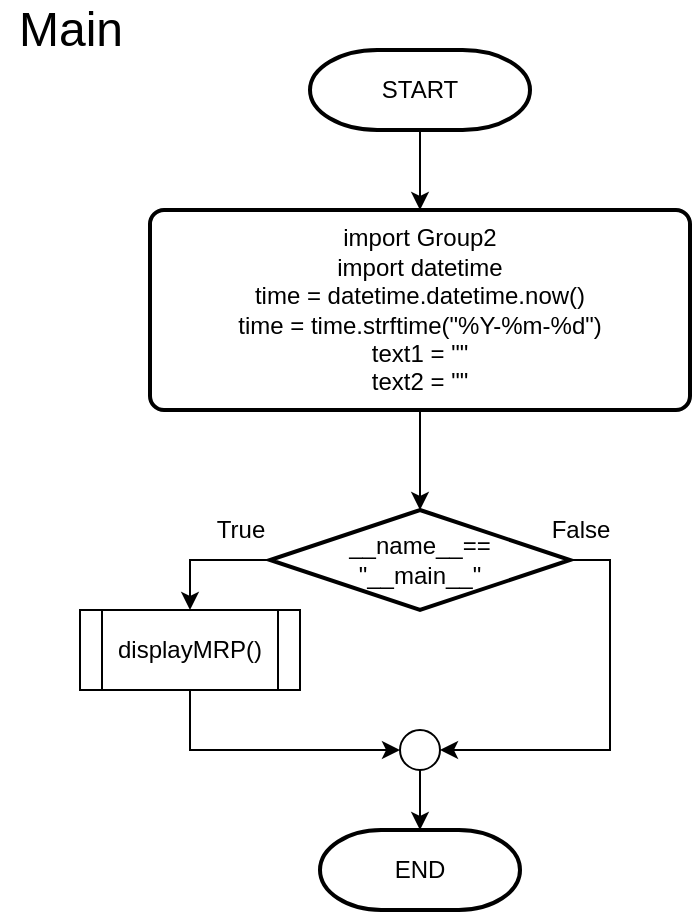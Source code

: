 <mxfile version="15.4.0" type="device" pages="10"><diagram id="iQ3qtdPNBcNiN2jqcRyM" name="main"><mxGraphModel dx="1872" dy="489" grid="1" gridSize="10" guides="1" tooltips="1" connect="1" arrows="1" fold="1" page="1" pageScale="1" pageWidth="850" pageHeight="1100" math="0" shadow="0"><root><mxCell id="zP9v_nucTuryVLS9v_B4-0"/><mxCell id="zP9v_nucTuryVLS9v_B4-1" parent="zP9v_nucTuryVLS9v_B4-0"/><mxCell id="GX6FJHd0UuEcaqBvuzEY-1" value="" style="edgeStyle=orthogonalEdgeStyle;rounded=0;orthogonalLoop=1;jettySize=auto;html=1;" parent="zP9v_nucTuryVLS9v_B4-1" source="wbWoy9JwqzUJnNKMEN6y-0" target="GX6FJHd0UuEcaqBvuzEY-0" edge="1"><mxGeometry relative="1" as="geometry"/></mxCell><mxCell id="wbWoy9JwqzUJnNKMEN6y-0" value="START" style="strokeWidth=2;html=1;shape=mxgraph.flowchart.terminator;whiteSpace=wrap;" parent="zP9v_nucTuryVLS9v_B4-1" vertex="1"><mxGeometry x="-495" y="200" width="110" height="40" as="geometry"/></mxCell><mxCell id="GX6FJHd0UuEcaqBvuzEY-13" value="" style="edgeStyle=orthogonalEdgeStyle;rounded=0;orthogonalLoop=1;jettySize=auto;html=1;" parent="zP9v_nucTuryVLS9v_B4-1" source="GX6FJHd0UuEcaqBvuzEY-0" target="GX6FJHd0UuEcaqBvuzEY-4" edge="1"><mxGeometry relative="1" as="geometry"/></mxCell><mxCell id="GX6FJHd0UuEcaqBvuzEY-0" value="import Group2&lt;br&gt;import datetime&lt;br&gt;&lt;div&gt;time = datetime.datetime.now()&lt;/div&gt;&lt;div&gt;time = time.strftime(&quot;%Y-%m-%d&quot;)&lt;/div&gt;&lt;div&gt;text1 = &quot;&quot;&lt;/div&gt;&lt;div&gt;text2 = &quot;&quot;&lt;/div&gt;" style="rounded=1;whiteSpace=wrap;html=1;absoluteArcSize=1;arcSize=14;strokeWidth=2;" parent="zP9v_nucTuryVLS9v_B4-1" vertex="1"><mxGeometry x="-575" y="280" width="270" height="100" as="geometry"/></mxCell><mxCell id="GX6FJHd0UuEcaqBvuzEY-2" style="edgeStyle=orthogonalEdgeStyle;rounded=0;orthogonalLoop=1;jettySize=auto;html=1;exitX=0;exitY=0.5;exitDx=0;exitDy=0;exitPerimeter=0;entryX=0.5;entryY=0;entryDx=0;entryDy=0;" parent="zP9v_nucTuryVLS9v_B4-1" source="GX6FJHd0UuEcaqBvuzEY-4" target="GX6FJHd0UuEcaqBvuzEY-6" edge="1"><mxGeometry relative="1" as="geometry"/></mxCell><mxCell id="GX6FJHd0UuEcaqBvuzEY-3" style="edgeStyle=orthogonalEdgeStyle;rounded=0;orthogonalLoop=1;jettySize=auto;html=1;exitX=1;exitY=0.5;exitDx=0;exitDy=0;exitPerimeter=0;entryX=1;entryY=0.5;entryDx=0;entryDy=0;entryPerimeter=0;" parent="zP9v_nucTuryVLS9v_B4-1" source="GX6FJHd0UuEcaqBvuzEY-4" target="GX6FJHd0UuEcaqBvuzEY-8" edge="1"><mxGeometry relative="1" as="geometry"/></mxCell><mxCell id="GX6FJHd0UuEcaqBvuzEY-4" value="__name__==&lt;br&gt;&quot;__main__&quot;" style="strokeWidth=2;html=1;shape=mxgraph.flowchart.decision;whiteSpace=wrap;" parent="zP9v_nucTuryVLS9v_B4-1" vertex="1"><mxGeometry x="-515" y="430" width="150" height="50" as="geometry"/></mxCell><mxCell id="GX6FJHd0UuEcaqBvuzEY-5" style="edgeStyle=orthogonalEdgeStyle;rounded=0;orthogonalLoop=1;jettySize=auto;html=1;exitX=0.5;exitY=1;exitDx=0;exitDy=0;entryX=0;entryY=0.5;entryDx=0;entryDy=0;entryPerimeter=0;" parent="zP9v_nucTuryVLS9v_B4-1" source="GX6FJHd0UuEcaqBvuzEY-6" target="GX6FJHd0UuEcaqBvuzEY-8" edge="1"><mxGeometry relative="1" as="geometry"/></mxCell><mxCell id="GX6FJHd0UuEcaqBvuzEY-6" value="displayMRP()" style="shape=process;whiteSpace=wrap;html=1;backgroundOutline=1;" parent="zP9v_nucTuryVLS9v_B4-1" vertex="1"><mxGeometry x="-610" y="480" width="110" height="40" as="geometry"/></mxCell><mxCell id="GX6FJHd0UuEcaqBvuzEY-7" style="edgeStyle=orthogonalEdgeStyle;rounded=0;orthogonalLoop=1;jettySize=auto;html=1;exitX=0.5;exitY=1;exitDx=0;exitDy=0;exitPerimeter=0;entryX=0.5;entryY=0;entryDx=0;entryDy=0;entryPerimeter=0;" parent="zP9v_nucTuryVLS9v_B4-1" source="GX6FJHd0UuEcaqBvuzEY-8" target="GX6FJHd0UuEcaqBvuzEY-11" edge="1"><mxGeometry relative="1" as="geometry"/></mxCell><mxCell id="GX6FJHd0UuEcaqBvuzEY-8" value="" style="verticalLabelPosition=bottom;verticalAlign=top;html=1;shape=mxgraph.flowchart.on-page_reference;" parent="zP9v_nucTuryVLS9v_B4-1" vertex="1"><mxGeometry x="-450" y="540" width="20" height="20" as="geometry"/></mxCell><mxCell id="GX6FJHd0UuEcaqBvuzEY-9" value="True" style="text;html=1;align=center;verticalAlign=middle;resizable=0;points=[];autosize=1;strokeColor=none;fillColor=none;" parent="zP9v_nucTuryVLS9v_B4-1" vertex="1"><mxGeometry x="-550" y="430" width="40" height="20" as="geometry"/></mxCell><mxCell id="GX6FJHd0UuEcaqBvuzEY-10" value="False" style="text;html=1;align=center;verticalAlign=middle;resizable=0;points=[];autosize=1;strokeColor=none;fillColor=none;" parent="zP9v_nucTuryVLS9v_B4-1" vertex="1"><mxGeometry x="-380" y="430" width="40" height="20" as="geometry"/></mxCell><mxCell id="GX6FJHd0UuEcaqBvuzEY-11" value="END" style="strokeWidth=2;html=1;shape=mxgraph.flowchart.terminator;whiteSpace=wrap;" parent="zP9v_nucTuryVLS9v_B4-1" vertex="1"><mxGeometry x="-490" y="590" width="100" height="40" as="geometry"/></mxCell><mxCell id="GX6FJHd0UuEcaqBvuzEY-14" value="&lt;font style=&quot;font-size: 24px&quot;&gt;Main&lt;/font&gt;" style="text;html=1;align=center;verticalAlign=middle;resizable=0;points=[];autosize=1;strokeColor=none;fillColor=none;" parent="zP9v_nucTuryVLS9v_B4-1" vertex="1"><mxGeometry x="-650" y="180" width="70" height="20" as="geometry"/></mxCell></root></mxGraphModel></diagram><diagram id="LFWGBJ6zpfxpVd52MVSN" name="displayMRP()"><mxGraphModel dx="1872" dy="489" grid="1" gridSize="10" guides="1" tooltips="1" connect="1" arrows="1" fold="1" page="1" pageScale="1" pageWidth="850" pageHeight="1100" math="0" shadow="0"><root><mxCell id="0"/><mxCell id="1" parent="0"/><mxCell id="4sCKoz6cgzn0DCLSfXsO-1" value="" style="edgeStyle=orthogonalEdgeStyle;rounded=0;orthogonalLoop=1;jettySize=auto;html=1;" parent="1" source="rJtdA2wyiM-VnFky-Wly-1" target="V4mF11dkINjRQwffRdQN-1" edge="1"><mxGeometry relative="1" as="geometry"/></mxCell><mxCell id="rJtdA2wyiM-VnFky-Wly-1" value="START" style="strokeWidth=2;html=1;shape=mxgraph.flowchart.terminator;whiteSpace=wrap;" parent="1" vertex="1"><mxGeometry x="-471" y="20" width="110" height="40" as="geometry"/></mxCell><mxCell id="w01iE0VxFA0soivMkMco-1" value="&lt;font style=&quot;font-size: 36px&quot;&gt;MRP&lt;/font&gt;" style="text;html=1;align=center;verticalAlign=middle;resizable=0;points=[];autosize=1;strokeColor=none;fillColor=none;" parent="1" vertex="1"><mxGeometry x="-800" y="20" width="100" height="30" as="geometry"/></mxCell><mxCell id="4sCKoz6cgzn0DCLSfXsO-5" value="" style="edgeStyle=orthogonalEdgeStyle;rounded=0;orthogonalLoop=1;jettySize=auto;html=1;" parent="1" source="V4mF11dkINjRQwffRdQN-1" target="4sCKoz6cgzn0DCLSfXsO-3" edge="1"><mxGeometry relative="1" as="geometry"/></mxCell><mxCell id="V4mF11dkINjRQwffRdQN-1" value="&lt;br&gt;&lt;div&gt;&lt;div&gt;total = []&lt;/div&gt;&lt;div&gt;&amp;nbsp; &amp;nbsp; sfall = []&lt;/div&gt;&lt;div&gt;&amp;nbsp; &amp;nbsp; stk = []&lt;/div&gt;&lt;div&gt;&amp;nbsp; &amp;nbsp; everyING = []&lt;/div&gt;&lt;/div&gt;" style="rounded=1;whiteSpace=wrap;html=1;absoluteArcSize=1;arcSize=14;strokeWidth=2;" parent="1" vertex="1"><mxGeometry x="-491.25" y="100" width="151.25" height="80" as="geometry"/></mxCell><mxCell id="4sCKoz6cgzn0DCLSfXsO-11" value="" style="edgeStyle=orthogonalEdgeStyle;rounded=0;orthogonalLoop=1;jettySize=auto;html=1;" parent="1" source="4sCKoz6cgzn0DCLSfXsO-3" target="4sCKoz6cgzn0DCLSfXsO-9" edge="1"><mxGeometry relative="1" as="geometry"/></mxCell><mxCell id="4sCKoz6cgzn0DCLSfXsO-3" value="PRINT&lt;br&gt;&lt;div&gt;&amp;nbsp;&quot;\n&lt;span&gt;\t&quot;+&quot;=&quot;*60+&lt;/span&gt;&lt;/div&gt;&lt;div&gt;&amp;nbsp; &amp;nbsp; &quot;\tMaterial Requirements Plan (%s)&quot;%time&lt;/div&gt;" style="shape=parallelogram;html=1;strokeWidth=2;perimeter=parallelogramPerimeter;whiteSpace=wrap;rounded=1;arcSize=12;size=0.23;" parent="1" vertex="1"><mxGeometry x="-596" y="230" width="360" height="100" as="geometry"/></mxCell><mxCell id="4sCKoz6cgzn0DCLSfXsO-14" value="" style="edgeStyle=orthogonalEdgeStyle;rounded=0;orthogonalLoop=1;jettySize=auto;html=1;" parent="1" source="4sCKoz6cgzn0DCLSfXsO-9" target="4sCKoz6cgzn0DCLSfXsO-13" edge="1"><mxGeometry relative="1" as="geometry"/></mxCell><mxCell id="4sCKoz6cgzn0DCLSfXsO-9" value="PRINT&amp;nbsp;&lt;br&gt;&quot;&quot;&quot;&lt;span&gt;============================================================&lt;/span&gt;&lt;div&gt;Production Plan&lt;/div&gt;&lt;div&gt;&amp;nbsp; &amp;nbsp; &amp;nbsp; &amp;nbsp; &amp;nbsp; &amp;nbsp; &amp;nbsp; &amp;nbsp; &amp;nbsp; &amp;nbsp; &amp;nbsp; &amp;nbsp; &amp;nbsp; &amp;nbsp; &amp;nbsp;&amp;nbsp;&lt;/div&gt;&lt;div&gt;&lt;span&gt;&#9;&lt;/span&gt;Recipe&amp;nbsp; &amp;nbsp; &amp;nbsp; &amp;nbsp; &amp;nbsp;Description&amp;nbsp; &amp;nbsp; &amp;nbsp; &amp;nbsp; &amp;nbsp; &amp;nbsp; &amp;nbsp; &amp;nbsp; &amp;nbsp; &amp;nbsp; Qty&quot;&quot;&quot;&lt;/div&gt;&lt;span style=&quot;color: rgba(0 , 0 , 0 , 0) ; font-family: monospace ; font-size: 0px&quot;&gt;%3CmxGraphModel%3E%3Croot%3E%3CmxCell%20id%3D%220%22%2F%3E%3CmxCell%20id%3D%221%22%20parent%3D%220%22%2F%3E%3CmxCell%20id%3D%222%22%20value%3D%22PRINT%26lt%3Bbr%26gt%3B%26lt%3Bdiv%26gt%3B%26amp%3Bnbsp%3B%26quot%3B%5Cn%26lt%3Bspan%26gt%3B%5Ct%26quot%3B%2B%26quot%3B%3D%26quot%3B*60%2B%26lt%3B%2Fspan%26gt%3B%26lt%3B%2Fdiv%26gt%3B%26lt%3Bdiv%26gt%3B%26amp%3Bnbsp%3B%20%26amp%3Bnbsp%3B%20%26quot%3B%5CtMaterial%20Requirements%20Plan%20(%25s)%26quot%3B%25time%26lt%3B%2Fdiv%26gt%3B%22%20style%3D%22shape%3Dparallelogram%3Bhtml%3D1%3BstrokeWidth%3D2%3Bperimeter%3DparallelogramPerimeter%3BwhiteSpace%3Dwrap%3Brounded%3D1%3BarcSize%3D12%3Bsize%3D0.23%3B%22%20vertex%3D%221%22%20parent%3D%221%22%3E%3CmxGeometry%20x%3D%22-775%22%20y%3D%22370%22%20width%3D%22360%22%20height%3D%22100%22%20as%3D%22geometry%22%2F%3E%3C%2FmxCell%3E%3C%2Froot%3E%3C%2FmxGraphModel%3E&lt;/span&gt;&lt;br&gt;&lt;span style=&quot;color: rgba(0 , 0 , 0 , 0) ; font-family: monospace ; font-size: 0px&quot;&gt;%3CmxGraphModel%3E%3Croot%3E%3CmxCell%20id%3D%220%22%2F%3E%3CmxCell%20id%3D%221%22%20parent%3D%220%22%2F%3E%3CmxCell%20id%3D%222%22%20value%3D%22PRINT%26lt%3Bbr%26gt%3B%26lt%3Bdiv%26gt%3B%26amp%3Bnbsp%3B%26quot%3B%5Cn%26lt%3Bspan%26gt%3B%5Ct%26quot%3B%2B%26quot%3B%3D%26quot%3B*60%2B%26lt%3B%2Fspan%26gt%3B%26lt%3B%2Fdiv%26gt%3B%26lt%3Bdiv%26gt%3B%26amp%3Bnbsp%3B%20%26amp%3Bnbsp%3B%20%26quot%3B%5CtMaterial%20Requirements%20Plan%20(%25s)%26quot%3B%25time%26lt%3B%2Fdiv%26gt%3B%22%20style%3D%22shape%3Dparallelogram%3Bhtml%3D1%3BstrokeWidth%3D2%3Bperimeter%3DparallelogramPerimeter%3BwhiteSpace%3Dwrap%3Brounded%3D1%3BarcSize%3D12%3Bsize%3D0.23%3B%22%20vertex%3D%221%22%20parent%3D%221%22%3E%3CmxGeometry%20x%3D%22-775%22%20y%3D%22370%22%20width%3D%22360%22%20height%3D%22100%22%20as%3D%22geometry%22%2F%3E%3C%2FmxCell%3E%3C%2Froot%3E%3C%2FmxGraphModel%3E&lt;/span&gt;" style="shape=parallelogram;html=1;strokeWidth=2;perimeter=parallelogramPerimeter;whiteSpace=wrap;rounded=1;arcSize=12;size=0.23;" parent="1" vertex="1"><mxGeometry x="-752.25" y="380" width="672.5" height="135" as="geometry"/></mxCell><mxCell id="4sCKoz6cgzn0DCLSfXsO-12" value="&lt;font style=&quot;font-size: 18px&quot;&gt;displayMRP()&lt;/font&gt;" style="text;html=1;align=center;verticalAlign=middle;resizable=0;points=[];autosize=1;strokeColor=none;fillColor=none;" parent="1" vertex="1"><mxGeometry x="-800" y="70" width="120" height="20" as="geometry"/></mxCell><mxCell id="4sCKoz6cgzn0DCLSfXsO-16" value="" style="edgeStyle=orthogonalEdgeStyle;rounded=0;orthogonalLoop=1;jettySize=auto;html=1;" parent="1" source="4sCKoz6cgzn0DCLSfXsO-13" target="4sCKoz6cgzn0DCLSfXsO-15" edge="1"><mxGeometry relative="1" as="geometry"/></mxCell><mxCell id="4sCKoz6cgzn0DCLSfXsO-13" value="2" style="shape=offPageConnector;whiteSpace=wrap;html=1;" parent="1" vertex="1"><mxGeometry x="-456" y="570" width="80" height="70" as="geometry"/></mxCell><mxCell id="4sCKoz6cgzn0DCLSfXsO-18" value="" style="edgeStyle=orthogonalEdgeStyle;rounded=0;orthogonalLoop=1;jettySize=auto;html=1;" parent="1" source="4sCKoz6cgzn0DCLSfXsO-15" target="4sCKoz6cgzn0DCLSfXsO-17" edge="1"><mxGeometry relative="1" as="geometry"/></mxCell><mxCell id="4sCKoz6cgzn0DCLSfXsO-15" value="3" style="shape=offPageConnector;whiteSpace=wrap;html=1;" parent="1" vertex="1"><mxGeometry x="-456" y="670" width="80" height="70" as="geometry"/></mxCell><mxCell id="4sCKoz6cgzn0DCLSfXsO-20" value="" style="edgeStyle=orthogonalEdgeStyle;rounded=0;orthogonalLoop=1;jettySize=auto;html=1;" parent="1" source="4sCKoz6cgzn0DCLSfXsO-17" target="4sCKoz6cgzn0DCLSfXsO-19" edge="1"><mxGeometry relative="1" as="geometry"/></mxCell><mxCell id="4sCKoz6cgzn0DCLSfXsO-17" value="4" style="shape=offPageConnector;whiteSpace=wrap;html=1;" parent="1" vertex="1"><mxGeometry x="-456" y="770" width="80" height="70" as="geometry"/></mxCell><mxCell id="4sCKoz6cgzn0DCLSfXsO-22" value="" style="edgeStyle=orthogonalEdgeStyle;rounded=0;orthogonalLoop=1;jettySize=auto;html=1;" parent="1" source="4sCKoz6cgzn0DCLSfXsO-19" target="4sCKoz6cgzn0DCLSfXsO-21" edge="1"><mxGeometry relative="1" as="geometry"/></mxCell><mxCell id="4sCKoz6cgzn0DCLSfXsO-19" value="5" style="shape=offPageConnector;whiteSpace=wrap;html=1;" parent="1" vertex="1"><mxGeometry x="-456" y="870" width="80" height="70" as="geometry"/></mxCell><mxCell id="4sCKoz6cgzn0DCLSfXsO-21" value="END" style="strokeWidth=2;html=1;shape=mxgraph.flowchart.terminator;whiteSpace=wrap;" parent="1" vertex="1"><mxGeometry x="-471" y="970" width="110" height="40" as="geometry"/></mxCell></root></mxGraphModel></diagram><diagram id="Cx1pn7oMnKoERsBfYAGi" name="2"><mxGraphModel dx="1872" dy="489" grid="1" gridSize="10" guides="1" tooltips="1" connect="1" arrows="1" fold="1" page="1" pageScale="1" pageWidth="850" pageHeight="1100" math="0" shadow="0"><root><mxCell id="pNJ6xLkKzabxMUxqJ5I2-0"/><mxCell id="pNJ6xLkKzabxMUxqJ5I2-1" parent="pNJ6xLkKzabxMUxqJ5I2-0"/><mxCell id="l824rsip-EjfTVdKhDcN-0" value="" style="edgeStyle=orthogonalEdgeStyle;rounded=0;orthogonalLoop=1;jettySize=auto;html=1;" parent="pNJ6xLkKzabxMUxqJ5I2-1" source="ijjSJxi4zNuiMSb1dylZ-0" target="ijjSJxi4zNuiMSb1dylZ-1" edge="1"><mxGeometry relative="1" as="geometry"/></mxCell><mxCell id="ijjSJxi4zNuiMSb1dylZ-0" value="2" style="shape=offPageConnector;whiteSpace=wrap;html=1;" parent="pNJ6xLkKzabxMUxqJ5I2-1" vertex="1"><mxGeometry x="-468.74" y="110" width="50" height="50" as="geometry"/></mxCell><mxCell id="U1mm1nz8x28ZwlDxG-LZ-11" value="" style="edgeStyle=orthogonalEdgeStyle;rounded=0;orthogonalLoop=1;jettySize=auto;html=1;" parent="pNJ6xLkKzabxMUxqJ5I2-1" source="ijjSJxi4zNuiMSb1dylZ-1" target="U1mm1nz8x28ZwlDxG-LZ-1" edge="1"><mxGeometry relative="1" as="geometry"/></mxCell><mxCell id="ijjSJxi4zNuiMSb1dylZ-1" value="&lt;div&gt;f = open(&quot;list of order.txt&quot;,&quot;r&quot;)&lt;/div&gt;&lt;div&gt;&amp;nbsp; &amp;nbsp; lines = f.readlines()&lt;/div&gt;&lt;div&gt;lineLst = lines[i].strip(&quot;\n&quot;).split(&quot;|&quot;)&lt;br&gt;&lt;/div&gt;" style="rounded=1;whiteSpace=wrap;html=1;absoluteArcSize=1;arcSize=14;strokeWidth=2;" parent="pNJ6xLkKzabxMUxqJ5I2-1" vertex="1"><mxGeometry x="-548.14" y="180" width="207.5" height="50" as="geometry"/></mxCell><mxCell id="U1mm1nz8x28ZwlDxG-LZ-9" value="" style="edgeStyle=orthogonalEdgeStyle;rounded=0;orthogonalLoop=1;jettySize=auto;html=1;" parent="pNJ6xLkKzabxMUxqJ5I2-1" source="xVc341pc2fIrkvDuR_n4-0" target="xVc341pc2fIrkvDuR_n4-4" edge="1"><mxGeometry relative="1" as="geometry"/></mxCell><mxCell id="U1mm1nz8x28ZwlDxG-LZ-17" style="edgeStyle=orthogonalEdgeStyle;rounded=0;orthogonalLoop=1;jettySize=auto;html=1;entryX=1;entryY=0.5;entryDx=0;entryDy=0;" parent="pNJ6xLkKzabxMUxqJ5I2-1" source="xVc341pc2fIrkvDuR_n4-0" target="ijjSJxi4zNuiMSb1dylZ-1" edge="1"><mxGeometry relative="1" as="geometry"><Array as="points"><mxPoint x="-300" y="460"/><mxPoint x="-300" y="205"/></Array></mxGeometry></mxCell><mxCell id="xVc341pc2fIrkvDuR_n4-0" value="lineLst[2] != 0" style="strokeWidth=2;html=1;shape=mxgraph.flowchart.decision;whiteSpace=wrap;" parent="pNJ6xLkKzabxMUxqJ5I2-1" vertex="1"><mxGeometry x="-511.24" y="420" width="135" height="80" as="geometry"/></mxCell><mxCell id="xVc341pc2fIrkvDuR_n4-3" value="True" style="text;html=1;align=center;verticalAlign=middle;resizable=0;points=[];autosize=1;strokeColor=none;fillColor=none;" parent="pNJ6xLkKzabxMUxqJ5I2-1" vertex="1"><mxGeometry x="-444.13" y="400" width="40" height="20" as="geometry"/></mxCell><mxCell id="xVc341pc2fIrkvDuR_n4-6" value="" style="edgeStyle=orthogonalEdgeStyle;rounded=0;orthogonalLoop=1;jettySize=auto;html=1;" parent="pNJ6xLkKzabxMUxqJ5I2-1" source="xVc341pc2fIrkvDuR_n4-4" target="xVc341pc2fIrkvDuR_n4-5" edge="1"><mxGeometry relative="1" as="geometry"/></mxCell><mxCell id="xVc341pc2fIrkvDuR_n4-4" value="text = &quot;\t%-12s&amp;nbsp; &amp;nbsp;%-28s&amp;nbsp; &amp;nbsp;%3s&quot;%(lineLst[0],lineLst[1],lineLst[2])&lt;br&gt;global text1&lt;br&gt;text1 = text1 + text + &quot;\n&quot;" style="rounded=1;whiteSpace=wrap;html=1;absoluteArcSize=1;arcSize=14;strokeWidth=2;" parent="pNJ6xLkKzabxMUxqJ5I2-1" vertex="1"><mxGeometry x="-620.64" y="530" width="352.5" height="60" as="geometry"/></mxCell><mxCell id="xVc341pc2fIrkvDuR_n4-10" value="" style="edgeStyle=orthogonalEdgeStyle;rounded=0;orthogonalLoop=1;jettySize=auto;html=1;" parent="pNJ6xLkKzabxMUxqJ5I2-1" source="xVc341pc2fIrkvDuR_n4-5" target="xVc341pc2fIrkvDuR_n4-9" edge="1"><mxGeometry relative="1" as="geometry"/></mxCell><mxCell id="U1mm1nz8x28ZwlDxG-LZ-15" style="edgeStyle=orthogonalEdgeStyle;rounded=0;orthogonalLoop=1;jettySize=auto;html=1;entryX=0.5;entryY=1;entryDx=0;entryDy=0;" parent="pNJ6xLkKzabxMUxqJ5I2-1" source="xVc341pc2fIrkvDuR_n4-5" target="U1mm1nz8x28ZwlDxG-LZ-14" edge="1"><mxGeometry relative="1" as="geometry"/></mxCell><mxCell id="xVc341pc2fIrkvDuR_n4-5" value="PRINT text" style="shape=parallelogram;html=1;strokeWidth=2;perimeter=parallelogramPerimeter;whiteSpace=wrap;rounded=1;arcSize=12;size=0.23;" parent="pNJ6xLkKzabxMUxqJ5I2-1" vertex="1"><mxGeometry x="-511.24" y="610" width="135" height="50" as="geometry"/></mxCell><mxCell id="xVc341pc2fIrkvDuR_n4-8" value="False" style="text;html=1;align=center;verticalAlign=middle;resizable=0;points=[];autosize=1;strokeColor=none;fillColor=none;" parent="pNJ6xLkKzabxMUxqJ5I2-1" vertex="1"><mxGeometry x="-290" y="390" width="40" height="20" as="geometry"/></mxCell><mxCell id="xVc341pc2fIrkvDuR_n4-12" value="" style="edgeStyle=orthogonalEdgeStyle;rounded=0;orthogonalLoop=1;jettySize=auto;html=1;" parent="pNJ6xLkKzabxMUxqJ5I2-1" source="xVc341pc2fIrkvDuR_n4-9" target="xVc341pc2fIrkvDuR_n4-11" edge="1"><mxGeometry relative="1" as="geometry"/></mxCell><mxCell id="xVc341pc2fIrkvDuR_n4-9" value="f.close()" style="rounded=1;whiteSpace=wrap;html=1;absoluteArcSize=1;arcSize=14;strokeWidth=2;" parent="pNJ6xLkKzabxMUxqJ5I2-1" vertex="1"><mxGeometry x="-506.24" y="690" width="125" height="40" as="geometry"/></mxCell><mxCell id="PTrOZZFICehhOboNHQqM-1" value="" style="edgeStyle=orthogonalEdgeStyle;rounded=0;orthogonalLoop=1;jettySize=auto;html=1;" parent="pNJ6xLkKzabxMUxqJ5I2-1" source="xVc341pc2fIrkvDuR_n4-11" target="PTrOZZFICehhOboNHQqM-0" edge="1"><mxGeometry relative="1" as="geometry"/></mxCell><mxCell id="xVc341pc2fIrkvDuR_n4-11" value="&lt;div&gt;PRINT&lt;/div&gt;&lt;div&gt;&lt;span&gt;&lt;/span&gt;&quot;&quot;&quot;============================================================&lt;/div&gt;&lt;div&gt;&amp;nbsp; Ingredients Requirements&lt;/div&gt;&lt;div&gt;&amp;nbsp; &amp;nbsp; &amp;nbsp; &amp;nbsp; &amp;nbsp; &amp;nbsp; &amp;nbsp; &amp;nbsp; &amp;nbsp; &amp;nbsp; &amp;nbsp; &amp;nbsp; &amp;nbsp;&amp;nbsp;&lt;/div&gt;&lt;div&gt;&lt;span&gt;&#9;&lt;/span&gt;Ingredient&amp;nbsp; &amp;nbsp; &amp;nbsp; &amp;nbsp; &amp;nbsp;StockLevel&amp;nbsp; &amp;nbsp; &amp;nbsp; &amp;nbsp; Demand&amp;nbsp; &amp;nbsp; &amp;nbsp; &amp;nbsp;Shortfall&quot;&quot;&quot;&lt;/div&gt;" style="shape=parallelogram;html=1;strokeWidth=2;perimeter=parallelogramPerimeter;whiteSpace=wrap;rounded=1;arcSize=12;size=0.23;" parent="pNJ6xLkKzabxMUxqJ5I2-1" vertex="1"><mxGeometry x="-773.11" y="760" width="658.75" height="110" as="geometry"/></mxCell><mxCell id="U1mm1nz8x28ZwlDxG-LZ-10" value="" style="edgeStyle=orthogonalEdgeStyle;rounded=0;orthogonalLoop=1;jettySize=auto;html=1;" parent="pNJ6xLkKzabxMUxqJ5I2-1" source="U1mm1nz8x28ZwlDxG-LZ-0" target="U1mm1nz8x28ZwlDxG-LZ-1" edge="1"><mxGeometry relative="1" as="geometry"/></mxCell><mxCell id="U1mm1nz8x28ZwlDxG-LZ-0" value="i = 0" style="rounded=1;whiteSpace=wrap;html=1;absoluteArcSize=1;arcSize=16;strokeWidth=2;" parent="pNJ6xLkKzabxMUxqJ5I2-1" vertex="1"><mxGeometry x="-484" y="250" width="79.21" height="30" as="geometry"/></mxCell><mxCell id="U1mm1nz8x28ZwlDxG-LZ-3" value="" style="edgeStyle=orthogonalEdgeStyle;rounded=0;orthogonalLoop=1;jettySize=auto;html=1;" parent="pNJ6xLkKzabxMUxqJ5I2-1" source="U1mm1nz8x28ZwlDxG-LZ-1" target="xVc341pc2fIrkvDuR_n4-0" edge="1"><mxGeometry relative="1" as="geometry"/></mxCell><mxCell id="U1mm1nz8x28ZwlDxG-LZ-20" style="edgeStyle=orthogonalEdgeStyle;rounded=0;orthogonalLoop=1;jettySize=auto;html=1;entryX=1;entryY=0.5;entryDx=0;entryDy=0;" parent="pNJ6xLkKzabxMUxqJ5I2-1" source="U1mm1nz8x28ZwlDxG-LZ-1" target="ijjSJxi4zNuiMSb1dylZ-1" edge="1"><mxGeometry relative="1" as="geometry"><Array as="points"><mxPoint x="-320" y="345"/><mxPoint x="-320" y="205"/></Array></mxGeometry></mxCell><mxCell id="U1mm1nz8x28ZwlDxG-LZ-1" value="i &amp;lt; range(len(lines))" style="strokeWidth=2;html=1;shape=mxgraph.flowchart.decision;whiteSpace=wrap;" parent="pNJ6xLkKzabxMUxqJ5I2-1" vertex="1"><mxGeometry x="-511.88" y="300" width="134.98" height="90" as="geometry"/></mxCell><mxCell id="U1mm1nz8x28ZwlDxG-LZ-4" value="True" style="text;html=1;align=center;verticalAlign=middle;resizable=0;points=[];autosize=1;strokeColor=none;fillColor=none;" parent="pNJ6xLkKzabxMUxqJ5I2-1" vertex="1"><mxGeometry x="-438.75" y="500" width="40" height="20" as="geometry"/></mxCell><mxCell id="U1mm1nz8x28ZwlDxG-LZ-16" style="edgeStyle=orthogonalEdgeStyle;rounded=0;orthogonalLoop=1;jettySize=auto;html=1;entryX=0;entryY=0.5;entryDx=0;entryDy=0;entryPerimeter=0;" parent="pNJ6xLkKzabxMUxqJ5I2-1" source="U1mm1nz8x28ZwlDxG-LZ-14" target="U1mm1nz8x28ZwlDxG-LZ-1" edge="1"><mxGeometry relative="1" as="geometry"><Array as="points"><mxPoint x="-732" y="345"/></Array></mxGeometry></mxCell><mxCell id="U1mm1nz8x28ZwlDxG-LZ-14" value="i = i + 1" style="rounded=1;whiteSpace=wrap;html=1;absoluteArcSize=1;arcSize=14;strokeWidth=2;" parent="pNJ6xLkKzabxMUxqJ5I2-1" vertex="1"><mxGeometry x="-780" y="460" width="95" height="40" as="geometry"/></mxCell><mxCell id="U1mm1nz8x28ZwlDxG-LZ-19" value="False" style="text;html=1;align=center;verticalAlign=middle;resizable=0;points=[];autosize=1;strokeColor=none;fillColor=none;" parent="pNJ6xLkKzabxMUxqJ5I2-1" vertex="1"><mxGeometry x="-364.99" y="290" width="40" height="20" as="geometry"/></mxCell><mxCell id="PTrOZZFICehhOboNHQqM-0" value="3" style="shape=offPageConnector;whiteSpace=wrap;html=1;" parent="pNJ6xLkKzabxMUxqJ5I2-1" vertex="1"><mxGeometry x="-468.74" y="900" width="50" height="50" as="geometry"/></mxCell></root></mxGraphModel></diagram><diagram id="4SSZSu9RuaPJs5oii8P_" name="3"><mxGraphModel dx="1872" dy="489" grid="1" gridSize="10" guides="1" tooltips="1" connect="1" arrows="1" fold="1" page="1" pageScale="1" pageWidth="850" pageHeight="1100" math="0" shadow="0"><root><mxCell id="Q9g76SbZLL0xYdicYTqU-0"/><mxCell id="Q9g76SbZLL0xYdicYTqU-1" parent="Q9g76SbZLL0xYdicYTqU-0"/><mxCell id="lXUJdaJASjMNMVgE7vRc-1" style="edgeStyle=orthogonalEdgeStyle;rounded=0;orthogonalLoop=1;jettySize=auto;html=1;entryX=0.5;entryY=1;entryDx=0;entryDy=0;" parent="Q9g76SbZLL0xYdicYTqU-1" source="GRKCAcEDCLD90AKrc7Fa-0" target="lXUJdaJASjMNMVgE7vRc-0" edge="1"><mxGeometry relative="1" as="geometry"/></mxCell><mxCell id="5Y6X8SHcex-jbN81fnEz-1" value="" style="edgeStyle=orthogonalEdgeStyle;rounded=0;orthogonalLoop=1;jettySize=auto;html=1;" parent="Q9g76SbZLL0xYdicYTqU-1" source="GRKCAcEDCLD90AKrc7Fa-0" target="5Y6X8SHcex-jbN81fnEz-0" edge="1"><mxGeometry relative="1" as="geometry"/></mxCell><mxCell id="GRKCAcEDCLD90AKrc7Fa-0" value="&lt;div&gt;total.append(0)&lt;/div&gt;&lt;div&gt;&amp;nbsp; &amp;nbsp; &amp;nbsp; &amp;nbsp; sfall.append(0)&lt;/div&gt;&lt;div&gt;&amp;nbsp; &amp;nbsp; &amp;nbsp; &amp;nbsp; stk.append(0)&lt;/div&gt;&lt;div&gt;&amp;nbsp; &amp;nbsp; &amp;nbsp; &amp;nbsp; lineLst = lines[i].strip(&quot;\n&quot;).split(&quot;|&quot;)&lt;/div&gt;&lt;div&gt;&amp;nbsp; &amp;nbsp; &amp;nbsp; &amp;nbsp; everyING.append(lineLst[0])&lt;/div&gt;" style="rounded=1;whiteSpace=wrap;html=1;absoluteArcSize=1;arcSize=14;strokeWidth=2;" parent="Q9g76SbZLL0xYdicYTqU-1" vertex="1"><mxGeometry x="-535.29" y="580" width="240.62" height="100" as="geometry"/></mxCell><mxCell id="EICpJ81KCzdsgceZB0DE-5" value="" style="edgeStyle=orthogonalEdgeStyle;rounded=0;orthogonalLoop=1;jettySize=auto;html=1;" parent="Q9g76SbZLL0xYdicYTqU-1" source="-lnvoz238oqklFBVxW5L-0" target="GRKCAcEDCLD90AKrc7Fa-0" edge="1"><mxGeometry relative="1" as="geometry"/></mxCell><mxCell id="tuPs6NwH6UsJksAhbp9J-0" style="edgeStyle=orthogonalEdgeStyle;rounded=0;orthogonalLoop=1;jettySize=auto;html=1;entryX=1;entryY=0.5;entryDx=0;entryDy=0;" parent="Q9g76SbZLL0xYdicYTqU-1" source="-lnvoz238oqklFBVxW5L-0" target="k4VaB8ggXO9fBK0aytrR-0" edge="1"><mxGeometry relative="1" as="geometry"><Array as="points"><mxPoint x="-317" y="505"/><mxPoint x="-317" y="325"/></Array></mxGeometry></mxCell><mxCell id="-lnvoz238oqklFBVxW5L-0" value="i &amp;lt; range(len(lines))" style="strokeWidth=2;html=1;shape=mxgraph.flowchart.decision;whiteSpace=wrap;" parent="Q9g76SbZLL0xYdicYTqU-1" vertex="1"><mxGeometry x="-482.47" y="460" width="134.98" height="90" as="geometry"/></mxCell><mxCell id="EICpJ81KCzdsgceZB0DE-4" value="" style="edgeStyle=orthogonalEdgeStyle;rounded=0;orthogonalLoop=1;jettySize=auto;html=1;" parent="Q9g76SbZLL0xYdicYTqU-1" source="uAOW4LVerQbN4ZjPnd-u-0" target="-lnvoz238oqklFBVxW5L-0" edge="1"><mxGeometry relative="1" as="geometry"/></mxCell><mxCell id="uAOW4LVerQbN4ZjPnd-u-0" value="i = 0" style="rounded=1;whiteSpace=wrap;html=1;absoluteArcSize=1;arcSize=16;strokeWidth=2;" parent="Q9g76SbZLL0xYdicYTqU-1" vertex="1"><mxGeometry x="-456.65" y="400" width="83.34" height="30" as="geometry"/></mxCell><mxCell id="EICpJ81KCzdsgceZB0DE-3" value="" style="edgeStyle=orthogonalEdgeStyle;rounded=0;orthogonalLoop=1;jettySize=auto;html=1;" parent="Q9g76SbZLL0xYdicYTqU-1" source="k4VaB8ggXO9fBK0aytrR-0" target="uAOW4LVerQbN4ZjPnd-u-0" edge="1"><mxGeometry relative="1" as="geometry"/></mxCell><mxCell id="k4VaB8ggXO9fBK0aytrR-0" value="&lt;div&gt;&lt;div&gt;f = open(&quot;IM.txt&quot;,&quot;r&quot;)&lt;/div&gt;&lt;div&gt;&amp;nbsp; &amp;nbsp; lines = f.readlines()&lt;/div&gt;&lt;/div&gt;" style="rounded=1;whiteSpace=wrap;html=1;absoluteArcSize=1;arcSize=14;strokeWidth=2;" parent="Q9g76SbZLL0xYdicYTqU-1" vertex="1"><mxGeometry x="-494.39" y="300" width="157.49" height="50" as="geometry"/></mxCell><mxCell id="EICpJ81KCzdsgceZB0DE-2" value="" style="edgeStyle=orthogonalEdgeStyle;rounded=0;orthogonalLoop=1;jettySize=auto;html=1;" parent="Q9g76SbZLL0xYdicYTqU-1" source="kAMj91ZefjWsEDY4_u8n-0" target="k4VaB8ggXO9fBK0aytrR-0" edge="1"><mxGeometry relative="1" as="geometry"/></mxCell><mxCell id="kAMj91ZefjWsEDY4_u8n-0" value="&lt;div&gt;total = []&lt;/div&gt;&lt;div&gt;&amp;nbsp; &amp;nbsp; sfall = []&lt;/div&gt;&lt;div&gt;&amp;nbsp; &amp;nbsp; stk = []&lt;/div&gt;&lt;div&gt;&amp;nbsp; &amp;nbsp; everyING = []&lt;/div&gt;" style="rounded=1;whiteSpace=wrap;html=1;absoluteArcSize=1;arcSize=14;strokeWidth=2;" parent="Q9g76SbZLL0xYdicYTqU-1" vertex="1"><mxGeometry x="-486.55" y="200" width="143.13" height="70" as="geometry"/></mxCell><mxCell id="EICpJ81KCzdsgceZB0DE-1" value="" style="edgeStyle=orthogonalEdgeStyle;rounded=0;orthogonalLoop=1;jettySize=auto;html=1;" parent="Q9g76SbZLL0xYdicYTqU-1" source="EICpJ81KCzdsgceZB0DE-0" target="kAMj91ZefjWsEDY4_u8n-0" edge="1"><mxGeometry relative="1" as="geometry"/></mxCell><mxCell id="EICpJ81KCzdsgceZB0DE-0" value="3" style="shape=offPageConnector;whiteSpace=wrap;html=1;" parent="Q9g76SbZLL0xYdicYTqU-1" vertex="1"><mxGeometry x="-439.98" y="120" width="50" height="50" as="geometry"/></mxCell><mxCell id="Q7c7bSUP7iTeJaE9Et35-0" value="False" style="text;html=1;align=center;verticalAlign=middle;resizable=0;points=[];autosize=1;strokeColor=none;fillColor=none;" parent="Q9g76SbZLL0xYdicYTqU-1" vertex="1"><mxGeometry x="-310" y="420" width="40" height="20" as="geometry"/></mxCell><mxCell id="c6yx5YsJ-DR7AL2aY9zb-0" value="True" style="text;html=1;align=center;verticalAlign=middle;resizable=0;points=[];autosize=1;strokeColor=none;fillColor=none;" parent="Q9g76SbZLL0xYdicYTqU-1" vertex="1"><mxGeometry x="-410" y="550" width="40" height="20" as="geometry"/></mxCell><mxCell id="lXUJdaJASjMNMVgE7vRc-2" style="edgeStyle=orthogonalEdgeStyle;rounded=0;orthogonalLoop=1;jettySize=auto;html=1;entryX=0;entryY=0.5;entryDx=0;entryDy=0;entryPerimeter=0;" parent="Q9g76SbZLL0xYdicYTqU-1" source="lXUJdaJASjMNMVgE7vRc-0" target="-lnvoz238oqklFBVxW5L-0" edge="1"><mxGeometry relative="1" as="geometry"><Array as="points"><mxPoint x="-622" y="505"/></Array></mxGeometry></mxCell><mxCell id="lXUJdaJASjMNMVgE7vRc-0" value="i = i + 1" style="rounded=1;whiteSpace=wrap;html=1;absoluteArcSize=1;arcSize=14;strokeWidth=2;" parent="Q9g76SbZLL0xYdicYTqU-1" vertex="1"><mxGeometry x="-670" y="550" width="95" height="40" as="geometry"/></mxCell><mxCell id="lXUJdaJASjMNMVgE7vRc-3" value="4" style="shape=offPageConnector;whiteSpace=wrap;html=1;" parent="Q9g76SbZLL0xYdicYTqU-1" vertex="1"><mxGeometry x="-440.64" y="820" width="50" height="50" as="geometry"/></mxCell><mxCell id="5Y6X8SHcex-jbN81fnEz-2" value="" style="edgeStyle=orthogonalEdgeStyle;rounded=0;orthogonalLoop=1;jettySize=auto;html=1;" parent="Q9g76SbZLL0xYdicYTqU-1" source="5Y6X8SHcex-jbN81fnEz-0" target="lXUJdaJASjMNMVgE7vRc-3" edge="1"><mxGeometry relative="1" as="geometry"/></mxCell><mxCell id="5Y6X8SHcex-jbN81fnEz-0" value="f.close()" style="rounded=1;whiteSpace=wrap;html=1;absoluteArcSize=1;arcSize=14;strokeWidth=2;" parent="Q9g76SbZLL0xYdicYTqU-1" vertex="1"><mxGeometry x="-477.48" y="730" width="125" height="40" as="geometry"/></mxCell></root></mxGraphModel></diagram><diagram id="8HyVooEzQgI7pP-yRqSa" name="4"><mxGraphModel dx="1872" dy="489" grid="1" gridSize="10" guides="1" tooltips="1" connect="1" arrows="1" fold="1" page="1" pageScale="1" pageWidth="850" pageHeight="1100" math="0" shadow="0"><root><mxCell id="3nJHxLU1qOGzfuTzhnu5-0"/><mxCell id="3nJHxLU1qOGzfuTzhnu5-1" parent="3nJHxLU1qOGzfuTzhnu5-0"/><mxCell id="fyZyYKqZShMuKpXWr1m5-4" value="" style="edgeStyle=orthogonalEdgeStyle;rounded=0;orthogonalLoop=1;jettySize=auto;html=1;" parent="3nJHxLU1qOGzfuTzhnu5-1" source="kpJJvIWE7B1ByeWeUBYf-0" target="2l826R3S8fsBMgpmhB_u-0" edge="1"><mxGeometry relative="1" as="geometry"/></mxCell><mxCell id="kpJJvIWE7B1ByeWeUBYf-0" value="4" style="shape=offPageConnector;whiteSpace=wrap;html=1;size=0.4;" parent="3nJHxLU1qOGzfuTzhnu5-1" vertex="1"><mxGeometry x="-553.12" y="30" width="50" height="50" as="geometry"/></mxCell><mxCell id="fyZyYKqZShMuKpXWr1m5-3" value="" style="edgeStyle=orthogonalEdgeStyle;rounded=0;orthogonalLoop=1;jettySize=auto;html=1;" parent="3nJHxLU1qOGzfuTzhnu5-1" source="2l826R3S8fsBMgpmhB_u-0" target="fyZyYKqZShMuKpXWr1m5-2" edge="1"><mxGeometry relative="1" as="geometry"/></mxCell><mxCell id="2l826R3S8fsBMgpmhB_u-0" value="&lt;div&gt;f = open(&quot;recipe.txt&quot;,&quot;r&quot;)&lt;/div&gt;&lt;div&gt;&amp;nbsp; &amp;nbsp; f2 = open(&quot;list of order.txt&quot;,&quot;r&quot;)&lt;/div&gt;&lt;div&gt;&amp;nbsp; &amp;nbsp; lines = f.readlines()&lt;/div&gt;&lt;div&gt;&amp;nbsp; &amp;nbsp; lines2 = f2.readlines()&lt;/div&gt;" style="rounded=1;whiteSpace=wrap;html=1;absoluteArcSize=1;arcSize=14;strokeWidth=2;" parent="3nJHxLU1qOGzfuTzhnu5-1" vertex="1"><mxGeometry x="-633.12" y="100" width="210" height="80" as="geometry"/></mxCell><mxCell id="NAgerabZ1ZCMgaTuz5wH-1" value="" style="edgeStyle=orthogonalEdgeStyle;rounded=0;orthogonalLoop=1;jettySize=auto;html=1;" parent="3nJHxLU1qOGzfuTzhnu5-1" source="fyZyYKqZShMuKpXWr1m5-0" target="NAgerabZ1ZCMgaTuz5wH-0" edge="1"><mxGeometry relative="1" as="geometry"/></mxCell><mxCell id="LrU_FENAOmUx034zfGvL-17" style="edgeStyle=orthogonalEdgeStyle;rounded=0;orthogonalLoop=1;jettySize=auto;html=1;entryX=0.5;entryY=0;entryDx=0;entryDy=0;entryPerimeter=0;" parent="3nJHxLU1qOGzfuTzhnu5-1" source="fyZyYKqZShMuKpXWr1m5-0" target="ThFyxhGcWHfjpLRDYa87-48" edge="1"><mxGeometry relative="1" as="geometry"><Array as="points"><mxPoint x="-60" y="305"/><mxPoint x="-60" y="945"/></Array></mxGeometry></mxCell><mxCell id="fyZyYKqZShMuKpXWr1m5-0" value="i &amp;lt; range(len(lines))&lt;br&gt;lineLst = lines[i].strip(&quot;\n&quot;).split(&quot;|&quot;)" style="strokeWidth=2;html=1;shape=mxgraph.flowchart.decision;whiteSpace=wrap;" parent="3nJHxLU1qOGzfuTzhnu5-1" vertex="1"><mxGeometry x="-650.92" y="250" width="245.61" height="110" as="geometry"/></mxCell><mxCell id="fyZyYKqZShMuKpXWr1m5-1" value="" style="edgeStyle=orthogonalEdgeStyle;rounded=0;orthogonalLoop=1;jettySize=auto;html=1;" parent="3nJHxLU1qOGzfuTzhnu5-1" source="fyZyYKqZShMuKpXWr1m5-2" target="fyZyYKqZShMuKpXWr1m5-0" edge="1"><mxGeometry relative="1" as="geometry"/></mxCell><mxCell id="fyZyYKqZShMuKpXWr1m5-2" value="i = 0" style="rounded=1;whiteSpace=wrap;html=1;absoluteArcSize=1;arcSize=16;strokeWidth=2;" parent="3nJHxLU1qOGzfuTzhnu5-1" vertex="1"><mxGeometry x="-569.79" y="200" width="83.34" height="30" as="geometry"/></mxCell><mxCell id="ThFyxhGcWHfjpLRDYa87-1" style="edgeStyle=orthogonalEdgeStyle;rounded=0;orthogonalLoop=1;jettySize=auto;html=1;entryX=0.421;entryY=1.025;entryDx=0;entryDy=0;entryPerimeter=0;" parent="3nJHxLU1qOGzfuTzhnu5-1" source="NAgerabZ1ZCMgaTuz5wH-0" target="NY5V6g9TStCqBv2tKWHD-0" edge="1"><mxGeometry relative="1" as="geometry"><Array as="points"><mxPoint x="-528" y="380"/><mxPoint x="-730" y="380"/></Array></mxGeometry></mxCell><mxCell id="LrU_FENAOmUx034zfGvL-0" style="edgeStyle=orthogonalEdgeStyle;rounded=0;orthogonalLoop=1;jettySize=auto;html=1;entryX=0.5;entryY=0;entryDx=0;entryDy=0;" parent="3nJHxLU1qOGzfuTzhnu5-1" source="NAgerabZ1ZCMgaTuz5wH-0" target="ThFyxhGcWHfjpLRDYa87-4" edge="1"><mxGeometry relative="1" as="geometry"/></mxCell><mxCell id="LrU_FENAOmUx034zfGvL-9" style="edgeStyle=orthogonalEdgeStyle;rounded=0;orthogonalLoop=1;jettySize=auto;html=1;entryX=0.5;entryY=0;entryDx=0;entryDy=0;entryPerimeter=0;" parent="3nJHxLU1qOGzfuTzhnu5-1" source="NAgerabZ1ZCMgaTuz5wH-0" target="ThFyxhGcWHfjpLRDYa87-7" edge="1"><mxGeometry relative="1" as="geometry"><Array as="points"><mxPoint x="-415" y="445"/></Array></mxGeometry></mxCell><mxCell id="NAgerabZ1ZCMgaTuz5wH-0" value="lineLst[0] == &quot;breadL100&quot;" style="strokeWidth=2;html=1;shape=mxgraph.flowchart.decision;whiteSpace=wrap;" parent="3nJHxLU1qOGzfuTzhnu5-1" vertex="1"><mxGeometry x="-595.61" y="400" width="134.98" height="90" as="geometry"/></mxCell><mxCell id="NAgerabZ1ZCMgaTuz5wH-2" value="True" style="text;html=1;align=center;verticalAlign=middle;resizable=0;points=[];autosize=1;strokeColor=none;fillColor=none;" parent="3nJHxLU1qOGzfuTzhnu5-1" vertex="1"><mxGeometry x="-526.45" y="370" width="40" height="20" as="geometry"/></mxCell><mxCell id="ThFyxhGcWHfjpLRDYa87-3" style="edgeStyle=orthogonalEdgeStyle;rounded=0;orthogonalLoop=1;jettySize=auto;html=1;entryX=0;entryY=0.5;entryDx=0;entryDy=0;entryPerimeter=0;" parent="3nJHxLU1qOGzfuTzhnu5-1" source="NY5V6g9TStCqBv2tKWHD-0" target="fyZyYKqZShMuKpXWr1m5-0" edge="1"><mxGeometry relative="1" as="geometry"><Array as="points"><mxPoint x="-730" y="305"/></Array></mxGeometry></mxCell><mxCell id="NY5V6g9TStCqBv2tKWHD-0" value="i = i + 1" style="rounded=1;whiteSpace=wrap;html=1;absoluteArcSize=1;arcSize=14;strokeWidth=2;" parent="3nJHxLU1qOGzfuTzhnu5-1" vertex="1"><mxGeometry x="-770" y="320" width="95" height="40" as="geometry"/></mxCell><mxCell id="LrU_FENAOmUx034zfGvL-15" style="edgeStyle=orthogonalEdgeStyle;rounded=0;orthogonalLoop=1;jettySize=auto;html=1;entryX=0;entryY=0.5;entryDx=0;entryDy=0;entryPerimeter=0;" parent="3nJHxLU1qOGzfuTzhnu5-1" source="ThFyxhGcWHfjpLRDYa87-4" target="ThFyxhGcWHfjpLRDYa87-36" edge="1"><mxGeometry relative="1" as="geometry"><Array as="points"><mxPoint x="-685" y="915"/></Array></mxGeometry></mxCell><mxCell id="ThFyxhGcWHfjpLRDYa87-4" value="4.1" style="shape=offPageConnector;whiteSpace=wrap;html=1;size=0.4;" parent="3nJHxLU1qOGzfuTzhnu5-1" vertex="1"><mxGeometry x="-710.0" y="535" width="50" height="50" as="geometry"/></mxCell><mxCell id="ThFyxhGcWHfjpLRDYa87-6" value="True" style="text;html=1;align=center;verticalAlign=middle;resizable=0;points=[];autosize=1;strokeColor=none;fillColor=none;" parent="3nJHxLU1qOGzfuTzhnu5-1" vertex="1"><mxGeometry x="-660" y="420" width="40" height="20" as="geometry"/></mxCell><mxCell id="LrU_FENAOmUx034zfGvL-1" style="edgeStyle=orthogonalEdgeStyle;rounded=0;orthogonalLoop=1;jettySize=auto;html=1;entryX=0.5;entryY=0;entryDx=0;entryDy=0;" parent="3nJHxLU1qOGzfuTzhnu5-1" source="ThFyxhGcWHfjpLRDYa87-7" target="ThFyxhGcWHfjpLRDYa87-19" edge="1"><mxGeometry relative="1" as="geometry"/></mxCell><mxCell id="LrU_FENAOmUx034zfGvL-8" style="edgeStyle=orthogonalEdgeStyle;rounded=0;orthogonalLoop=1;jettySize=auto;html=1;entryX=0.5;entryY=0;entryDx=0;entryDy=0;entryPerimeter=0;" parent="3nJHxLU1qOGzfuTzhnu5-1" source="ThFyxhGcWHfjpLRDYa87-7" target="ThFyxhGcWHfjpLRDYa87-9" edge="1"><mxGeometry relative="1" as="geometry"><Array as="points"><mxPoint x="-295" y="535"/></Array></mxGeometry></mxCell><mxCell id="ThFyxhGcWHfjpLRDYa87-7" value="lineLst[0] == &quot;breadL125&quot;" style="strokeWidth=2;html=1;shape=mxgraph.flowchart.decision;whiteSpace=wrap;" parent="3nJHxLU1qOGzfuTzhnu5-1" vertex="1"><mxGeometry x="-482.49" y="490" width="134.98" height="90" as="geometry"/></mxCell><mxCell id="LrU_FENAOmUx034zfGvL-3" style="edgeStyle=orthogonalEdgeStyle;rounded=0;orthogonalLoop=1;jettySize=auto;html=1;entryX=0.5;entryY=0;entryDx=0;entryDy=0;" parent="3nJHxLU1qOGzfuTzhnu5-1" source="ThFyxhGcWHfjpLRDYa87-8" target="ThFyxhGcWHfjpLRDYa87-17" edge="1"><mxGeometry relative="1" as="geometry"/></mxCell><mxCell id="LrU_FENAOmUx034zfGvL-6" style="edgeStyle=orthogonalEdgeStyle;rounded=0;orthogonalLoop=1;jettySize=auto;html=1;entryX=1;entryY=0.5;entryDx=0;entryDy=0;entryPerimeter=0;" parent="3nJHxLU1qOGzfuTzhnu5-1" source="ThFyxhGcWHfjpLRDYa87-8" target="ThFyxhGcWHfjpLRDYa87-23" edge="1"><mxGeometry relative="1" as="geometry"><Array as="points"><mxPoint x="-80" y="715"/><mxPoint x="-80" y="825"/></Array></mxGeometry></mxCell><mxCell id="ThFyxhGcWHfjpLRDYa87-8" value="lineLst[0] == &quot;breadL100&quot;" style="strokeWidth=2;html=1;shape=mxgraph.flowchart.decision;whiteSpace=wrap;" parent="3nJHxLU1qOGzfuTzhnu5-1" vertex="1"><mxGeometry x="-250" y="670" width="134.98" height="90" as="geometry"/></mxCell><mxCell id="LrU_FENAOmUx034zfGvL-2" style="edgeStyle=orthogonalEdgeStyle;rounded=0;orthogonalLoop=1;jettySize=auto;html=1;entryX=0.5;entryY=0;entryDx=0;entryDy=0;" parent="3nJHxLU1qOGzfuTzhnu5-1" source="ThFyxhGcWHfjpLRDYa87-9" target="ThFyxhGcWHfjpLRDYa87-18" edge="1"><mxGeometry relative="1" as="geometry"/></mxCell><mxCell id="LrU_FENAOmUx034zfGvL-7" style="edgeStyle=orthogonalEdgeStyle;rounded=0;orthogonalLoop=1;jettySize=auto;html=1;entryX=0.5;entryY=0;entryDx=0;entryDy=0;entryPerimeter=0;" parent="3nJHxLU1qOGzfuTzhnu5-1" source="ThFyxhGcWHfjpLRDYa87-9" target="ThFyxhGcWHfjpLRDYa87-8" edge="1"><mxGeometry relative="1" as="geometry"><Array as="points"><mxPoint x="-182" y="625"/></Array></mxGeometry></mxCell><mxCell id="ThFyxhGcWHfjpLRDYa87-9" value="lineLst[0] == &quot;breadL100&quot;" style="strokeWidth=2;html=1;shape=mxgraph.flowchart.decision;whiteSpace=wrap;" parent="3nJHxLU1qOGzfuTzhnu5-1" vertex="1"><mxGeometry x="-362.49" y="580" width="134.98" height="90" as="geometry"/></mxCell><mxCell id="ThFyxhGcWHfjpLRDYa87-13" value="False" style="text;html=1;align=center;verticalAlign=middle;resizable=0;points=[];autosize=1;strokeColor=none;fillColor=none;" parent="3nJHxLU1qOGzfuTzhnu5-1" vertex="1"><mxGeometry x="-460.63" y="420" width="40" height="20" as="geometry"/></mxCell><mxCell id="ThFyxhGcWHfjpLRDYa87-15" value="False" style="text;html=1;align=center;verticalAlign=middle;resizable=0;points=[];autosize=1;strokeColor=none;fillColor=none;" parent="3nJHxLU1qOGzfuTzhnu5-1" vertex="1"><mxGeometry x="-227.51" y="600" width="40" height="20" as="geometry"/></mxCell><mxCell id="ThFyxhGcWHfjpLRDYa87-16" value="False" style="text;html=1;align=center;verticalAlign=middle;resizable=0;points=[];autosize=1;strokeColor=none;fillColor=none;" parent="3nJHxLU1qOGzfuTzhnu5-1" vertex="1"><mxGeometry x="-340.0" y="510" width="40" height="20" as="geometry"/></mxCell><mxCell id="LrU_FENAOmUx034zfGvL-5" style="edgeStyle=orthogonalEdgeStyle;rounded=0;orthogonalLoop=1;jettySize=auto;html=1;entryX=0;entryY=0.5;entryDx=0;entryDy=0;entryPerimeter=0;" parent="3nJHxLU1qOGzfuTzhnu5-1" source="ThFyxhGcWHfjpLRDYa87-17" target="ThFyxhGcWHfjpLRDYa87-23" edge="1"><mxGeometry relative="1" as="geometry"><Array as="points"><mxPoint x="-295" y="825"/></Array></mxGeometry></mxCell><mxCell id="ThFyxhGcWHfjpLRDYa87-17" value="4.1" style="shape=offPageConnector;whiteSpace=wrap;html=1;size=0.4;" parent="3nJHxLU1qOGzfuTzhnu5-1" vertex="1"><mxGeometry x="-320.0" y="755" width="50" height="50" as="geometry"/></mxCell><mxCell id="LrU_FENAOmUx034zfGvL-11" style="edgeStyle=orthogonalEdgeStyle;rounded=0;orthogonalLoop=1;jettySize=auto;html=1;entryX=0;entryY=0.5;entryDx=0;entryDy=0;entryPerimeter=0;" parent="3nJHxLU1qOGzfuTzhnu5-1" source="ThFyxhGcWHfjpLRDYa87-18" target="ThFyxhGcWHfjpLRDYa87-28" edge="1"><mxGeometry relative="1" as="geometry"><Array as="points"><mxPoint x="-415" y="855"/></Array></mxGeometry></mxCell><mxCell id="ThFyxhGcWHfjpLRDYa87-18" value="4.1" style="shape=offPageConnector;whiteSpace=wrap;html=1;size=0.4;" parent="3nJHxLU1qOGzfuTzhnu5-1" vertex="1"><mxGeometry x="-440.0" y="690" width="50" height="50" as="geometry"/></mxCell><mxCell id="LrU_FENAOmUx034zfGvL-13" style="edgeStyle=orthogonalEdgeStyle;rounded=0;orthogonalLoop=1;jettySize=auto;html=1;entryX=0;entryY=0.5;entryDx=0;entryDy=0;entryPerimeter=0;" parent="3nJHxLU1qOGzfuTzhnu5-1" source="ThFyxhGcWHfjpLRDYa87-19" target="ThFyxhGcWHfjpLRDYa87-31" edge="1"><mxGeometry relative="1" as="geometry"><Array as="points"><mxPoint x="-535" y="885"/></Array></mxGeometry></mxCell><mxCell id="ThFyxhGcWHfjpLRDYa87-19" value="4.1" style="shape=offPageConnector;whiteSpace=wrap;html=1;size=0.4;" parent="3nJHxLU1qOGzfuTzhnu5-1" vertex="1"><mxGeometry x="-560.0" y="610" width="50" height="50" as="geometry"/></mxCell><mxCell id="LrU_FENAOmUx034zfGvL-10" style="edgeStyle=orthogonalEdgeStyle;rounded=0;orthogonalLoop=1;jettySize=auto;html=1;entryX=1;entryY=0.5;entryDx=0;entryDy=0;entryPerimeter=0;" parent="3nJHxLU1qOGzfuTzhnu5-1" source="ThFyxhGcWHfjpLRDYa87-23" target="ThFyxhGcWHfjpLRDYa87-28" edge="1"><mxGeometry relative="1" as="geometry"><Array as="points"><mxPoint x="-182" y="855"/></Array></mxGeometry></mxCell><mxCell id="ThFyxhGcWHfjpLRDYa87-23" value="" style="verticalLabelPosition=bottom;verticalAlign=top;html=1;shape=mxgraph.flowchart.on-page_reference;fontSize=12;" parent="3nJHxLU1qOGzfuTzhnu5-1" vertex="1"><mxGeometry x="-197.51" y="810" width="30" height="30" as="geometry"/></mxCell><mxCell id="LrU_FENAOmUx034zfGvL-12" style="edgeStyle=orthogonalEdgeStyle;rounded=0;orthogonalLoop=1;jettySize=auto;html=1;entryX=1;entryY=0.5;entryDx=0;entryDy=0;entryPerimeter=0;" parent="3nJHxLU1qOGzfuTzhnu5-1" source="ThFyxhGcWHfjpLRDYa87-28" target="ThFyxhGcWHfjpLRDYa87-31" edge="1"><mxGeometry relative="1" as="geometry"><Array as="points"><mxPoint x="-295" y="885"/></Array></mxGeometry></mxCell><mxCell id="ThFyxhGcWHfjpLRDYa87-28" value="" style="verticalLabelPosition=bottom;verticalAlign=top;html=1;shape=mxgraph.flowchart.on-page_reference;fontSize=12;" parent="3nJHxLU1qOGzfuTzhnu5-1" vertex="1"><mxGeometry x="-310" y="840" width="30" height="30" as="geometry"/></mxCell><mxCell id="LrU_FENAOmUx034zfGvL-14" style="edgeStyle=orthogonalEdgeStyle;rounded=0;orthogonalLoop=1;jettySize=auto;html=1;entryX=1;entryY=0.5;entryDx=0;entryDy=0;entryPerimeter=0;" parent="3nJHxLU1qOGzfuTzhnu5-1" source="ThFyxhGcWHfjpLRDYa87-31" target="ThFyxhGcWHfjpLRDYa87-36" edge="1"><mxGeometry relative="1" as="geometry"><Array as="points"><mxPoint x="-415" y="915"/></Array></mxGeometry></mxCell><mxCell id="ThFyxhGcWHfjpLRDYa87-31" value="" style="verticalLabelPosition=bottom;verticalAlign=top;html=1;shape=mxgraph.flowchart.on-page_reference;fontSize=12;" parent="3nJHxLU1qOGzfuTzhnu5-1" vertex="1"><mxGeometry x="-430" y="870" width="30" height="30" as="geometry"/></mxCell><mxCell id="LrU_FENAOmUx034zfGvL-16" style="edgeStyle=orthogonalEdgeStyle;rounded=0;orthogonalLoop=1;jettySize=auto;html=1;entryX=0.5;entryY=1;entryDx=0;entryDy=0;entryPerimeter=0;" parent="3nJHxLU1qOGzfuTzhnu5-1" source="ThFyxhGcWHfjpLRDYa87-36" target="ThFyxhGcWHfjpLRDYa87-48" edge="1"><mxGeometry relative="1" as="geometry"><Array as="points"><mxPoint x="-535" y="945"/></Array></mxGeometry></mxCell><mxCell id="ThFyxhGcWHfjpLRDYa87-36" value="" style="verticalLabelPosition=bottom;verticalAlign=top;html=1;shape=mxgraph.flowchart.on-page_reference;fontSize=12;" parent="3nJHxLU1qOGzfuTzhnu5-1" vertex="1"><mxGeometry x="-550" y="900" width="30" height="30" as="geometry"/></mxCell><mxCell id="ThFyxhGcWHfjpLRDYa87-40" value="True" style="text;html=1;align=center;verticalAlign=middle;resizable=0;points=[];autosize=1;strokeColor=none;fillColor=none;" parent="3nJHxLU1qOGzfuTzhnu5-1" vertex="1"><mxGeometry x="-410" y="600" width="40" height="20" as="geometry"/></mxCell><mxCell id="ThFyxhGcWHfjpLRDYa87-41" value="True" style="text;html=1;align=center;verticalAlign=middle;resizable=0;points=[];autosize=1;strokeColor=none;fillColor=none;" parent="3nJHxLU1qOGzfuTzhnu5-1" vertex="1"><mxGeometry x="-526.45" y="510" width="40" height="20" as="geometry"/></mxCell><mxCell id="ThFyxhGcWHfjpLRDYa87-46" value="True" style="text;html=1;align=center;verticalAlign=middle;resizable=0;points=[];autosize=1;strokeColor=none;fillColor=none;" parent="3nJHxLU1qOGzfuTzhnu5-1" vertex="1"><mxGeometry x="-300" y="690" width="40" height="20" as="geometry"/></mxCell><mxCell id="ThFyxhGcWHfjpLRDYa87-47" value="False" style="text;html=1;align=center;verticalAlign=middle;resizable=0;points=[];autosize=1;strokeColor=none;fillColor=none;" parent="3nJHxLU1qOGzfuTzhnu5-1" vertex="1"><mxGeometry x="-120" y="690" width="40" height="20" as="geometry"/></mxCell><mxCell id="ThFyxhGcWHfjpLRDYa87-63" value="" style="edgeStyle=orthogonalEdgeStyle;rounded=0;orthogonalLoop=1;jettySize=auto;html=1;" parent="3nJHxLU1qOGzfuTzhnu5-1" source="ThFyxhGcWHfjpLRDYa87-48" target="ThFyxhGcWHfjpLRDYa87-52" edge="1"><mxGeometry relative="1" as="geometry"/></mxCell><mxCell id="ThFyxhGcWHfjpLRDYa87-48" value="" style="verticalLabelPosition=bottom;verticalAlign=top;html=1;shape=mxgraph.flowchart.on-page_reference;fontSize=12;direction=south;" parent="3nJHxLU1qOGzfuTzhnu5-1" vertex="1"><mxGeometry x="-300" y="930" width="30" height="30" as="geometry"/></mxCell><mxCell id="ThFyxhGcWHfjpLRDYa87-51" value="False" style="text;html=1;align=center;verticalAlign=middle;resizable=0;points=[];autosize=1;strokeColor=none;fillColor=none;" parent="3nJHxLU1qOGzfuTzhnu5-1" vertex="1"><mxGeometry x="-250" y="280" width="40" height="20" as="geometry"/></mxCell><mxCell id="ThFyxhGcWHfjpLRDYa87-52" value="5" style="shape=offPageConnector;whiteSpace=wrap;html=1;size=0.4;" parent="3nJHxLU1qOGzfuTzhnu5-1" vertex="1"><mxGeometry x="-310" y="980" width="50" height="50" as="geometry"/></mxCell></root></mxGraphModel></diagram><diagram id="ObyIawmf2osYFtWIaHsQ" name="4.1"><mxGraphModel dx="1872" dy="489" grid="1" gridSize="10" guides="1" tooltips="1" connect="1" arrows="1" fold="1" page="1" pageScale="1" pageWidth="850" pageHeight="1100" math="0" shadow="0"><root><mxCell id="d1QIPlUgkn_0mPL2lOIh-0"/><mxCell id="d1QIPlUgkn_0mPL2lOIh-1" parent="d1QIPlUgkn_0mPL2lOIh-0"/><mxCell id="mUUp_-oTaqRC8xJqAXSv-1" value="" style="edgeStyle=orthogonalEdgeStyle;rounded=0;orthogonalLoop=1;jettySize=auto;html=1;" parent="d1QIPlUgkn_0mPL2lOIh-1" source="3xE2cZjrrvIxsqfeGWQ5-0" target="mUUp_-oTaqRC8xJqAXSv-0" edge="1"><mxGeometry relative="1" as="geometry"/></mxCell><mxCell id="3xE2cZjrrvIxsqfeGWQ5-0" value="4.1" style="shape=offPageConnector;whiteSpace=wrap;html=1;size=0.4;" parent="d1QIPlUgkn_0mPL2lOIh-1" vertex="1"><mxGeometry x="-450.0" y="110" width="50" height="50" as="geometry"/></mxCell><mxCell id="E8aJOh4ohNBjMJ53FGhs-1" value="" style="edgeStyle=orthogonalEdgeStyle;rounded=0;orthogonalLoop=1;jettySize=auto;html=1;" parent="d1QIPlUgkn_0mPL2lOIh-1" source="mUUp_-oTaqRC8xJqAXSv-0" target="E8aJOh4ohNBjMJ53FGhs-0" edge="1"><mxGeometry relative="1" as="geometry"/></mxCell><mxCell id="mUUp_-oTaqRC8xJqAXSv-0" value="p = 0" style="rounded=1;whiteSpace=wrap;html=1;absoluteArcSize=1;arcSize=16;strokeWidth=2;" parent="d1QIPlUgkn_0mPL2lOIh-1" vertex="1"><mxGeometry x="-466.67" y="190" width="83.34" height="30" as="geometry"/></mxCell><mxCell id="eRZU5zSHBB4McdN1y874-1" value="" style="edgeStyle=orthogonalEdgeStyle;rounded=0;orthogonalLoop=1;jettySize=auto;html=1;" parent="d1QIPlUgkn_0mPL2lOIh-1" source="E8aJOh4ohNBjMJ53FGhs-0" target="eRZU5zSHBB4McdN1y874-0" edge="1"><mxGeometry relative="1" as="geometry"/></mxCell><mxCell id="TL2MfBS-8DTnwUx-c9Q3-3" style="edgeStyle=orthogonalEdgeStyle;rounded=0;orthogonalLoop=1;jettySize=auto;html=1;entryX=1;entryY=0.5;entryDx=0;entryDy=0;entryPerimeter=0;" parent="d1QIPlUgkn_0mPL2lOIh-1" source="E8aJOh4ohNBjMJ53FGhs-0" target="TL2MfBS-8DTnwUx-c9Q3-1" edge="1"><mxGeometry relative="1" as="geometry"><Array as="points"><mxPoint x="-250" y="295"/><mxPoint x="-250" y="940"/></Array></mxGeometry></mxCell><mxCell id="E8aJOh4ohNBjMJ53FGhs-0" value="p &amp;lt; range(len(everyING))" style="strokeWidth=2;html=1;shape=mxgraph.flowchart.decision;whiteSpace=wrap;" parent="d1QIPlUgkn_0mPL2lOIh-1" vertex="1"><mxGeometry x="-506.24" y="250" width="162.49" height="90" as="geometry"/></mxCell><mxCell id="JyLE-prfBw-pJf4Lyczg-1" style="edgeStyle=orthogonalEdgeStyle;rounded=0;orthogonalLoop=1;jettySize=auto;html=1;entryX=0.5;entryY=1;entryDx=0;entryDy=0;" parent="d1QIPlUgkn_0mPL2lOIh-1" source="eRZU5zSHBB4McdN1y874-0" target="JyLE-prfBw-pJf4Lyczg-0" edge="1"><mxGeometry relative="1" as="geometry"/></mxCell><mxCell id="_oADaLdAlWKtmvquIfvV-1" value="" style="edgeStyle=orthogonalEdgeStyle;rounded=0;orthogonalLoop=1;jettySize=auto;html=1;" parent="d1QIPlUgkn_0mPL2lOIh-1" source="eRZU5zSHBB4McdN1y874-0" target="_oADaLdAlWKtmvquIfvV-0" edge="1"><mxGeometry relative="1" as="geometry"/></mxCell><mxCell id="TL2MfBS-8DTnwUx-c9Q3-4" style="edgeStyle=orthogonalEdgeStyle;rounded=0;orthogonalLoop=1;jettySize=auto;html=1;entryX=1;entryY=0.5;entryDx=0;entryDy=0;entryPerimeter=0;" parent="d1QIPlUgkn_0mPL2lOIh-1" source="eRZU5zSHBB4McdN1y874-0" target="TL2MfBS-8DTnwUx-c9Q3-1" edge="1"><mxGeometry relative="1" as="geometry"><Array as="points"><mxPoint x="-250" y="425"/><mxPoint x="-250" y="940"/></Array></mxGeometry></mxCell><mxCell id="eRZU5zSHBB4McdN1y874-0" value="lineLst[1] == everyING[p]" style="strokeWidth=2;html=1;shape=mxgraph.flowchart.decision;whiteSpace=wrap;" parent="d1QIPlUgkn_0mPL2lOIh-1" vertex="1"><mxGeometry x="-513.13" y="380" width="176.25" height="90" as="geometry"/></mxCell><mxCell id="eRZU5zSHBB4McdN1y874-2" value="True" style="text;html=1;align=center;verticalAlign=middle;resizable=0;points=[];autosize=1;strokeColor=none;fillColor=none;" parent="d1QIPlUgkn_0mPL2lOIh-1" vertex="1"><mxGeometry x="-420" y="350" width="40" height="20" as="geometry"/></mxCell><mxCell id="JyLE-prfBw-pJf4Lyczg-2" style="edgeStyle=orthogonalEdgeStyle;rounded=0;orthogonalLoop=1;jettySize=auto;html=1;entryX=0;entryY=0.5;entryDx=0;entryDy=0;entryPerimeter=0;" parent="d1QIPlUgkn_0mPL2lOIh-1" source="JyLE-prfBw-pJf4Lyczg-0" target="E8aJOh4ohNBjMJ53FGhs-0" edge="1"><mxGeometry relative="1" as="geometry"><Array as="points"><mxPoint x="-592" y="295"/></Array></mxGeometry></mxCell><mxCell id="JyLE-prfBw-pJf4Lyczg-0" value="p = p + 1" style="rounded=1;whiteSpace=wrap;html=1;absoluteArcSize=1;arcSize=14;strokeWidth=2;" parent="d1QIPlUgkn_0mPL2lOIh-1" vertex="1"><mxGeometry x="-640" y="340" width="95" height="40" as="geometry"/></mxCell><mxCell id="9m-4Vhs70lTpDu_pIdBV-1" value="" style="edgeStyle=orthogonalEdgeStyle;rounded=0;orthogonalLoop=1;jettySize=auto;html=1;" parent="d1QIPlUgkn_0mPL2lOIh-1" source="_oADaLdAlWKtmvquIfvV-0" target="9m-4Vhs70lTpDu_pIdBV-0" edge="1"><mxGeometry relative="1" as="geometry"/></mxCell><mxCell id="TL2MfBS-8DTnwUx-c9Q3-6" style="edgeStyle=orthogonalEdgeStyle;rounded=0;orthogonalLoop=1;jettySize=auto;html=1;entryX=1;entryY=0.5;entryDx=0;entryDy=0;entryPerimeter=0;" parent="d1QIPlUgkn_0mPL2lOIh-1" source="_oADaLdAlWKtmvquIfvV-0" target="TL2MfBS-8DTnwUx-c9Q3-1" edge="1"><mxGeometry relative="1" as="geometry"><Array as="points"><mxPoint x="-250" y="545"/><mxPoint x="-250" y="940"/></Array></mxGeometry></mxCell><mxCell id="_oADaLdAlWKtmvquIfvV-0" value="y &amp;lt; range(len(lines2))" style="strokeWidth=2;html=1;shape=mxgraph.flowchart.decision;whiteSpace=wrap;" parent="d1QIPlUgkn_0mPL2lOIh-1" vertex="1"><mxGeometry x="-506.24" y="500" width="162.49" height="90" as="geometry"/></mxCell><mxCell id="_oADaLdAlWKtmvquIfvV-2" value="True" style="text;html=1;align=center;verticalAlign=middle;resizable=0;points=[];autosize=1;strokeColor=none;fillColor=none;" parent="d1QIPlUgkn_0mPL2lOIh-1" vertex="1"><mxGeometry x="-420" y="470" width="40" height="20" as="geometry"/></mxCell><mxCell id="9m-4Vhs70lTpDu_pIdBV-4" value="" style="edgeStyle=orthogonalEdgeStyle;rounded=0;orthogonalLoop=1;jettySize=auto;html=1;" parent="d1QIPlUgkn_0mPL2lOIh-1" source="9m-4Vhs70lTpDu_pIdBV-0" target="9m-4Vhs70lTpDu_pIdBV-3" edge="1"><mxGeometry relative="1" as="geometry"/></mxCell><mxCell id="9m-4Vhs70lTpDu_pIdBV-0" value="lineLst2 = lines2[y].strip(&quot;\n&quot;).split(&quot;|&quot;)" style="rounded=1;whiteSpace=wrap;html=1;absoluteArcSize=1;arcSize=14;strokeWidth=2;" parent="d1QIPlUgkn_0mPL2lOIh-1" vertex="1"><mxGeometry x="-545.31" y="620" width="240.62" height="40" as="geometry"/></mxCell><mxCell id="9m-4Vhs70lTpDu_pIdBV-2" value="True" style="text;html=1;align=center;verticalAlign=middle;resizable=0;points=[];autosize=1;strokeColor=none;fillColor=none;" parent="d1QIPlUgkn_0mPL2lOIh-1" vertex="1"><mxGeometry x="-410" y="590" width="40" height="20" as="geometry"/></mxCell><mxCell id="9m-4Vhs70lTpDu_pIdBV-7" value="" style="edgeStyle=orthogonalEdgeStyle;rounded=0;orthogonalLoop=1;jettySize=auto;html=1;" parent="d1QIPlUgkn_0mPL2lOIh-1" source="9m-4Vhs70lTpDu_pIdBV-3" target="9m-4Vhs70lTpDu_pIdBV-6" edge="1"><mxGeometry relative="1" as="geometry"/></mxCell><mxCell id="TL2MfBS-8DTnwUx-c9Q3-7" style="edgeStyle=orthogonalEdgeStyle;rounded=0;orthogonalLoop=1;jettySize=auto;html=1;entryX=1;entryY=0.5;entryDx=0;entryDy=0;entryPerimeter=0;" parent="d1QIPlUgkn_0mPL2lOIh-1" source="9m-4Vhs70lTpDu_pIdBV-3" target="TL2MfBS-8DTnwUx-c9Q3-1" edge="1"><mxGeometry relative="1" as="geometry"><Array as="points"><mxPoint x="-250" y="745"/><mxPoint x="-250" y="940"/></Array></mxGeometry></mxCell><mxCell id="9m-4Vhs70lTpDu_pIdBV-3" value="lineLst[0] == lineLst2[0]" style="strokeWidth=2;html=1;shape=mxgraph.flowchart.decision;whiteSpace=wrap;" parent="d1QIPlUgkn_0mPL2lOIh-1" vertex="1"><mxGeometry x="-513.13" y="700" width="176.25" height="90" as="geometry"/></mxCell><mxCell id="TL2MfBS-8DTnwUx-c9Q3-2" value="" style="edgeStyle=orthogonalEdgeStyle;rounded=0;orthogonalLoop=1;jettySize=auto;html=1;" parent="d1QIPlUgkn_0mPL2lOIh-1" source="9m-4Vhs70lTpDu_pIdBV-6" target="TL2MfBS-8DTnwUx-c9Q3-1" edge="1"><mxGeometry relative="1" as="geometry"/></mxCell><mxCell id="9m-4Vhs70lTpDu_pIdBV-6" value="total[p] += int(lineLst2[2]) * int(lineLst[3]" style="rounded=1;whiteSpace=wrap;html=1;absoluteArcSize=1;arcSize=14;strokeWidth=2;" parent="d1QIPlUgkn_0mPL2lOIh-1" vertex="1"><mxGeometry x="-545.31" y="830" width="240.62" height="40" as="geometry"/></mxCell><mxCell id="TL2MfBS-8DTnwUx-c9Q3-0" value="True" style="text;html=1;align=center;verticalAlign=middle;resizable=0;points=[];autosize=1;strokeColor=none;fillColor=none;" parent="d1QIPlUgkn_0mPL2lOIh-1" vertex="1"><mxGeometry x="-410" y="800" width="40" height="20" as="geometry"/></mxCell><mxCell id="TL2MfBS-8DTnwUx-c9Q3-1" value="END" style="strokeWidth=2;html=1;shape=mxgraph.flowchart.terminator;whiteSpace=wrap;" parent="d1QIPlUgkn_0mPL2lOIh-1" vertex="1"><mxGeometry x="-475.01" y="910" width="100" height="60" as="geometry"/></mxCell><mxCell id="TL2MfBS-8DTnwUx-c9Q3-8" value="False" style="text;html=1;align=center;verticalAlign=middle;resizable=0;points=[];autosize=1;strokeColor=none;fillColor=none;" parent="d1QIPlUgkn_0mPL2lOIh-1" vertex="1"><mxGeometry x="-320" y="400" width="40" height="20" as="geometry"/></mxCell><mxCell id="TL2MfBS-8DTnwUx-c9Q3-9" value="False" style="text;html=1;align=center;verticalAlign=middle;resizable=0;points=[];autosize=1;strokeColor=none;fillColor=none;" parent="d1QIPlUgkn_0mPL2lOIh-1" vertex="1"><mxGeometry x="-315" y="270" width="40" height="20" as="geometry"/></mxCell><mxCell id="TL2MfBS-8DTnwUx-c9Q3-10" value="False" style="text;html=1;align=center;verticalAlign=middle;resizable=0;points=[];autosize=1;strokeColor=none;fillColor=none;" parent="d1QIPlUgkn_0mPL2lOIh-1" vertex="1"><mxGeometry x="-315" y="520" width="40" height="20" as="geometry"/></mxCell><mxCell id="TL2MfBS-8DTnwUx-c9Q3-11" value="False" style="text;html=1;align=center;verticalAlign=middle;resizable=0;points=[];autosize=1;strokeColor=none;fillColor=none;" parent="d1QIPlUgkn_0mPL2lOIh-1" vertex="1"><mxGeometry x="-315" y="720" width="40" height="20" as="geometry"/></mxCell></root></mxGraphModel></diagram><diagram id="M6pdlsq0BpNeRbRKJJW5" name="5 to 5.1"><mxGraphModel dx="1872" dy="489" grid="1" gridSize="10" guides="1" tooltips="1" connect="1" arrows="1" fold="1" page="1" pageScale="1" pageWidth="850" pageHeight="1100" math="0" shadow="0"><root><mxCell id="W0PIIIIVm4b5kITMSvrW-0"/><mxCell id="W0PIIIIVm4b5kITMSvrW-1" parent="W0PIIIIVm4b5kITMSvrW-0"/><mxCell id="-o3_wAXAJLuZxUnT013x-3" value="" style="edgeStyle=orthogonalEdgeStyle;rounded=0;orthogonalLoop=1;jettySize=auto;html=1;" parent="W0PIIIIVm4b5kITMSvrW-1" source="Tc4Z4jj1tmRhyMZuAcJF-0" target="7K8KVHyWlw3zxgnMR0mL-0" edge="1"><mxGeometry relative="1" as="geometry"/></mxCell><mxCell id="Tc4Z4jj1tmRhyMZuAcJF-0" value="5" style="shape=offPageConnector;whiteSpace=wrap;html=1;size=0.4;" parent="W0PIIIIVm4b5kITMSvrW-1" vertex="1"><mxGeometry x="-603.33" y="60" width="50" height="50" as="geometry"/></mxCell><mxCell id="-o3_wAXAJLuZxUnT013x-4" value="" style="edgeStyle=orthogonalEdgeStyle;rounded=0;orthogonalLoop=1;jettySize=auto;html=1;" parent="W0PIIIIVm4b5kITMSvrW-1" source="7K8KVHyWlw3zxgnMR0mL-0" target="-o3_wAXAJLuZxUnT013x-0" edge="1"><mxGeometry relative="1" as="geometry"/></mxCell><mxCell id="7K8KVHyWlw3zxgnMR0mL-0" value="i = 0" style="rounded=1;whiteSpace=wrap;html=1;absoluteArcSize=1;arcSize=16;strokeWidth=2;" parent="W0PIIIIVm4b5kITMSvrW-1" vertex="1"><mxGeometry x="-620" y="140" width="83.34" height="30" as="geometry"/></mxCell><mxCell id="dauqQZAhFDIVOOzB1b8K-1" style="edgeStyle=orthogonalEdgeStyle;rounded=0;orthogonalLoop=1;jettySize=auto;html=1;entryX=0;entryY=0.5;entryDx=0;entryDy=0;entryPerimeter=0;" parent="W0PIIIIVm4b5kITMSvrW-1" source="mfuDnQkccE-qo2S0OWIa-0" target="-o3_wAXAJLuZxUnT013x-0" edge="1"><mxGeometry relative="1" as="geometry"><Array as="points"><mxPoint x="-762" y="255"/></Array></mxGeometry></mxCell><mxCell id="mfuDnQkccE-qo2S0OWIa-0" value="i = i + 1" style="rounded=1;whiteSpace=wrap;html=1;absoluteArcSize=1;arcSize=14;strokeWidth=2;" parent="W0PIIIIVm4b5kITMSvrW-1" vertex="1"><mxGeometry x="-810" y="290" width="95" height="40" as="geometry"/></mxCell><mxCell id="iWqH5DYAAYhkF1ojBUiR-1" value="" style="edgeStyle=orthogonalEdgeStyle;rounded=0;orthogonalLoop=1;jettySize=auto;html=1;" parent="W0PIIIIVm4b5kITMSvrW-1" source="-o3_wAXAJLuZxUnT013x-0" target="iWqH5DYAAYhkF1ojBUiR-0" edge="1"><mxGeometry relative="1" as="geometry"/></mxCell><mxCell id="-o3_wAXAJLuZxUnT013x-0" value="i &amp;lt; range(len(total))" style="strokeWidth=2;html=1;shape=mxgraph.flowchart.decision;whiteSpace=wrap;" parent="W0PIIIIVm4b5kITMSvrW-1" vertex="1"><mxGeometry x="-645.82" y="210" width="134.98" height="90" as="geometry"/></mxCell><mxCell id="dauqQZAhFDIVOOzB1b8K-0" style="edgeStyle=orthogonalEdgeStyle;rounded=0;orthogonalLoop=1;jettySize=auto;html=1;entryX=0.5;entryY=1;entryDx=0;entryDy=0;" parent="W0PIIIIVm4b5kITMSvrW-1" source="iWqH5DYAAYhkF1ojBUiR-0" target="mfuDnQkccE-qo2S0OWIa-0" edge="1"><mxGeometry relative="1" as="geometry"/></mxCell><mxCell id="XVGMGE92r5vG0VqGjb08-1" value="" style="edgeStyle=orthogonalEdgeStyle;rounded=0;orthogonalLoop=1;jettySize=auto;html=1;" parent="W0PIIIIVm4b5kITMSvrW-1" source="iWqH5DYAAYhkF1ojBUiR-0" target="XVGMGE92r5vG0VqGjb08-0" edge="1"><mxGeometry relative="1" as="geometry"/></mxCell><mxCell id="iWqH5DYAAYhkF1ojBUiR-0" value="check = total[i] - stk[i]" style="rounded=1;whiteSpace=wrap;html=1;absoluteArcSize=1;arcSize=16;strokeWidth=2;" parent="W0PIIIIVm4b5kITMSvrW-1" vertex="1"><mxGeometry x="-678.33" y="340" width="200" height="50" as="geometry"/></mxCell><mxCell id="dauqQZAhFDIVOOzB1b8K-2" value="True" style="text;html=1;align=center;verticalAlign=middle;resizable=0;points=[];autosize=1;strokeColor=none;fillColor=none;" parent="W0PIIIIVm4b5kITMSvrW-1" vertex="1"><mxGeometry x="-570" y="310" width="40" height="20" as="geometry"/></mxCell><mxCell id="_ZDVgeVBNwbeR6R12wHX-1" style="edgeStyle=orthogonalEdgeStyle;rounded=0;orthogonalLoop=1;jettySize=auto;html=1;entryX=0.5;entryY=0;entryDx=0;entryDy=0;" parent="W0PIIIIVm4b5kITMSvrW-1" source="XVGMGE92r5vG0VqGjb08-0" target="_ZDVgeVBNwbeR6R12wHX-0" edge="1"><mxGeometry relative="1" as="geometry"/></mxCell><mxCell id="_ZDVgeVBNwbeR6R12wHX-10" value="" style="edgeStyle=orthogonalEdgeStyle;rounded=0;orthogonalLoop=1;jettySize=auto;html=1;" parent="W0PIIIIVm4b5kITMSvrW-1" source="XVGMGE92r5vG0VqGjb08-0" target="_ZDVgeVBNwbeR6R12wHX-5" edge="1"><mxGeometry relative="1" as="geometry"/></mxCell><mxCell id="XVGMGE92r5vG0VqGjb08-0" value="check &amp;lt; 0" style="strokeWidth=2;html=1;shape=mxgraph.flowchart.decision;whiteSpace=wrap;" parent="W0PIIIIVm4b5kITMSvrW-1" vertex="1"><mxGeometry x="-645.82" y="430" width="134.98" height="90" as="geometry"/></mxCell><mxCell id="_ZDVgeVBNwbeR6R12wHX-14" style="edgeStyle=orthogonalEdgeStyle;rounded=0;orthogonalLoop=1;jettySize=auto;html=1;" parent="W0PIIIIVm4b5kITMSvrW-1" source="_ZDVgeVBNwbeR6R12wHX-0" edge="1"><mxGeometry relative="1" as="geometry"><mxPoint x="-580" y="610" as="targetPoint"/><Array as="points"><mxPoint x="-442" y="610"/></Array></mxGeometry></mxCell><mxCell id="_ZDVgeVBNwbeR6R12wHX-0" value="sfall[i] = &quot;NA&amp;nbsp; &amp;nbsp;&quot;" style="rounded=1;whiteSpace=wrap;html=1;absoluteArcSize=1;arcSize=14;strokeWidth=2;" parent="W0PIIIIVm4b5kITMSvrW-1" vertex="1"><mxGeometry x="-490" y="500" width="95" height="40" as="geometry"/></mxCell><mxCell id="_ZDVgeVBNwbeR6R12wHX-2" value="True" style="text;html=1;align=center;verticalAlign=middle;resizable=0;points=[];autosize=1;strokeColor=none;fillColor=none;" parent="W0PIIIIVm4b5kITMSvrW-1" vertex="1"><mxGeometry x="-500" y="450" width="40" height="20" as="geometry"/></mxCell><mxCell id="_ZDVgeVBNwbeR6R12wHX-4" value="False" style="text;html=1;align=center;verticalAlign=middle;resizable=0;points=[];autosize=1;strokeColor=none;fillColor=none;" parent="W0PIIIIVm4b5kITMSvrW-1" vertex="1"><mxGeometry x="-570.83" y="530" width="40" height="20" as="geometry"/></mxCell><mxCell id="_ZDVgeVBNwbeR6R12wHX-13" value="" style="edgeStyle=orthogonalEdgeStyle;rounded=0;orthogonalLoop=1;jettySize=auto;html=1;" parent="W0PIIIIVm4b5kITMSvrW-1" source="_ZDVgeVBNwbeR6R12wHX-5" edge="1"><mxGeometry relative="1" as="geometry"><mxPoint x="-578.294" y="630" as="targetPoint"/></mxGeometry></mxCell><mxCell id="_ZDVgeVBNwbeR6R12wHX-5" value="sfall[i] = check" style="rounded=1;whiteSpace=wrap;html=1;absoluteArcSize=1;arcSize=14;strokeWidth=2;" parent="W0PIIIIVm4b5kITMSvrW-1" vertex="1"><mxGeometry x="-625.83" y="560" width="95" height="40" as="geometry"/></mxCell><mxCell id="_ZDVgeVBNwbeR6R12wHX-6" value="&lt;font style=&quot;font-size: 14px&quot;&gt;#for shortfall part&lt;/font&gt;" style="text;html=1;align=center;verticalAlign=middle;resizable=0;points=[];autosize=1;strokeColor=none;fillColor=none;" parent="W0PIIIIVm4b5kITMSvrW-1" vertex="1"><mxGeometry x="-798.33" y="75" width="120" height="20" as="geometry"/></mxCell><mxCell id="_ZDVgeVBNwbeR6R12wHX-17" value="" style="edgeStyle=orthogonalEdgeStyle;rounded=0;orthogonalLoop=1;jettySize=auto;html=1;" parent="W0PIIIIVm4b5kITMSvrW-1" source="_ZDVgeVBNwbeR6R12wHX-15" target="_ZDVgeVBNwbeR6R12wHX-16" edge="1"><mxGeometry relative="1" as="geometry"/></mxCell><mxCell id="_ZDVgeVBNwbeR6R12wHX-15" value="5.1" style="shape=offPageConnector;whiteSpace=wrap;html=1;size=0.4;" parent="W0PIIIIVm4b5kITMSvrW-1" vertex="1"><mxGeometry x="-180.0" y="60" width="50" height="50" as="geometry"/></mxCell><mxCell id="_ZDVgeVBNwbeR6R12wHX-19" value="" style="edgeStyle=orthogonalEdgeStyle;rounded=0;orthogonalLoop=1;jettySize=auto;html=1;" parent="W0PIIIIVm4b5kITMSvrW-1" source="_ZDVgeVBNwbeR6R12wHX-16" target="_ZDVgeVBNwbeR6R12wHX-18" edge="1"><mxGeometry relative="1" as="geometry"/></mxCell><mxCell id="_ZDVgeVBNwbeR6R12wHX-16" value="i = 0" style="rounded=1;whiteSpace=wrap;html=1;absoluteArcSize=1;arcSize=16;strokeWidth=2;" parent="W0PIIIIVm4b5kITMSvrW-1" vertex="1"><mxGeometry x="-196.67" y="140" width="83.34" height="30" as="geometry"/></mxCell><mxCell id="_ZDVgeVBNwbeR6R12wHX-24" value="" style="edgeStyle=orthogonalEdgeStyle;rounded=0;orthogonalLoop=1;jettySize=auto;html=1;" parent="W0PIIIIVm4b5kITMSvrW-1" source="_ZDVgeVBNwbeR6R12wHX-18" target="_ZDVgeVBNwbeR6R12wHX-23" edge="1"><mxGeometry relative="1" as="geometry"/></mxCell><mxCell id="_ZDVgeVBNwbeR6R12wHX-18" value="i &amp;lt; range(len(sfall))" style="strokeWidth=2;html=1;shape=mxgraph.flowchart.decision;whiteSpace=wrap;" parent="W0PIIIIVm4b5kITMSvrW-1" vertex="1"><mxGeometry x="-222.49" y="200" width="134.98" height="90" as="geometry"/></mxCell><mxCell id="_ZDVgeVBNwbeR6R12wHX-26" style="edgeStyle=orthogonalEdgeStyle;rounded=0;orthogonalLoop=1;jettySize=auto;html=1;entryX=0;entryY=0.5;entryDx=0;entryDy=0;entryPerimeter=0;" parent="W0PIIIIVm4b5kITMSvrW-1" source="_ZDVgeVBNwbeR6R12wHX-20" target="_ZDVgeVBNwbeR6R12wHX-18" edge="1"><mxGeometry relative="1" as="geometry"><Array as="points"><mxPoint x="-303" y="245"/></Array></mxGeometry></mxCell><mxCell id="_ZDVgeVBNwbeR6R12wHX-20" value="i = i + 1" style="rounded=1;whiteSpace=wrap;html=1;absoluteArcSize=1;arcSize=14;strokeWidth=2;" parent="W0PIIIIVm4b5kITMSvrW-1" vertex="1"><mxGeometry x="-350" y="280" width="95" height="40" as="geometry"/></mxCell><mxCell id="_ZDVgeVBNwbeR6R12wHX-21" value="5.1" style="shape=offPageConnector;whiteSpace=wrap;html=1;size=0.4;" parent="W0PIIIIVm4b5kITMSvrW-1" vertex="1"><mxGeometry x="-603.33" y="630" width="50" height="50" as="geometry"/></mxCell><mxCell id="_ZDVgeVBNwbeR6R12wHX-25" style="edgeStyle=orthogonalEdgeStyle;rounded=0;orthogonalLoop=1;jettySize=auto;html=1;entryX=0.5;entryY=1;entryDx=0;entryDy=0;" parent="W0PIIIIVm4b5kITMSvrW-1" source="_ZDVgeVBNwbeR6R12wHX-23" target="_ZDVgeVBNwbeR6R12wHX-20" edge="1"><mxGeometry relative="1" as="geometry"/></mxCell><mxCell id="_ZDVgeVBNwbeR6R12wHX-30" value="" style="edgeStyle=orthogonalEdgeStyle;rounded=0;orthogonalLoop=1;jettySize=auto;html=1;" parent="W0PIIIIVm4b5kITMSvrW-1" source="_ZDVgeVBNwbeR6R12wHX-23" target="_ZDVgeVBNwbeR6R12wHX-29" edge="1"><mxGeometry relative="1" as="geometry"/></mxCell><mxCell id="_ZDVgeVBNwbeR6R12wHX-23" value="sfall[i[ != &quot;NA&amp;nbsp; &amp;nbsp;&quot;" style="strokeWidth=2;html=1;shape=mxgraph.flowchart.decision;whiteSpace=wrap;" parent="W0PIIIIVm4b5kITMSvrW-1" vertex="1"><mxGeometry x="-222.49" y="320" width="134.98" height="90" as="geometry"/></mxCell><mxCell id="_ZDVgeVBNwbeR6R12wHX-28" value="True" style="text;html=1;align=center;verticalAlign=middle;resizable=0;points=[];autosize=1;strokeColor=none;fillColor=none;" parent="W0PIIIIVm4b5kITMSvrW-1" vertex="1"><mxGeometry x="-150" y="290" width="40" height="20" as="geometry"/></mxCell><mxCell id="_ZDVgeVBNwbeR6R12wHX-33" value="" style="edgeStyle=orthogonalEdgeStyle;rounded=0;orthogonalLoop=1;jettySize=auto;html=1;" parent="W0PIIIIVm4b5kITMSvrW-1" source="_ZDVgeVBNwbeR6R12wHX-29" target="_ZDVgeVBNwbeR6R12wHX-32" edge="1"><mxGeometry relative="1" as="geometry"/></mxCell><mxCell id="_ZDVgeVBNwbeR6R12wHX-29" value="sfall[i] = str(sfall[i])+&quot; g&quot;" style="rounded=1;whiteSpace=wrap;html=1;absoluteArcSize=1;arcSize=16;strokeWidth=2;" parent="W0PIIIIVm4b5kITMSvrW-1" vertex="1"><mxGeometry x="-232.5" y="450" width="155" height="50" as="geometry"/></mxCell><mxCell id="_ZDVgeVBNwbeR6R12wHX-31" value="True" style="text;html=1;align=center;verticalAlign=middle;resizable=0;points=[];autosize=1;strokeColor=none;fillColor=none;" parent="W0PIIIIVm4b5kITMSvrW-1" vertex="1"><mxGeometry x="-150" y="420" width="40" height="20" as="geometry"/></mxCell><mxCell id="_ZDVgeVBNwbeR6R12wHX-32" value="5.2" style="shape=offPageConnector;whiteSpace=wrap;html=1;size=0.4;" parent="W0PIIIIVm4b5kITMSvrW-1" vertex="1"><mxGeometry x="-180.0" y="540" width="50" height="50" as="geometry"/></mxCell></root></mxGraphModel></diagram><diagram id="_o6DJO4XLUNDxhYvCrc1" name="5.2"><mxGraphModel dx="1872" dy="489" grid="1" gridSize="10" guides="1" tooltips="1" connect="1" arrows="1" fold="1" page="1" pageScale="1" pageWidth="850" pageHeight="1100" math="0" shadow="0"><root><mxCell id="Na7Fp4dJ4ZAiHcmPtKRu-0"/><mxCell id="Na7Fp4dJ4ZAiHcmPtKRu-1" parent="Na7Fp4dJ4ZAiHcmPtKRu-0"/><mxCell id="mycZirGCw8KRQ5GRqiPF-0" value="" style="edgeStyle=orthogonalEdgeStyle;rounded=0;orthogonalLoop=1;jettySize=auto;html=1;" parent="Na7Fp4dJ4ZAiHcmPtKRu-1" source="mycZirGCw8KRQ5GRqiPF-1" target="mycZirGCw8KRQ5GRqiPF-3" edge="1"><mxGeometry relative="1" as="geometry"/></mxCell><mxCell id="mycZirGCw8KRQ5GRqiPF-1" value="5.2" style="shape=offPageConnector;whiteSpace=wrap;html=1;size=0.4;" parent="Na7Fp4dJ4ZAiHcmPtKRu-1" vertex="1"><mxGeometry x="-381.67" y="270" width="50" height="50" as="geometry"/></mxCell><mxCell id="mycZirGCw8KRQ5GRqiPF-2" value="" style="edgeStyle=orthogonalEdgeStyle;rounded=0;orthogonalLoop=1;jettySize=auto;html=1;" parent="Na7Fp4dJ4ZAiHcmPtKRu-1" source="mycZirGCw8KRQ5GRqiPF-3" target="mycZirGCw8KRQ5GRqiPF-5" edge="1"><mxGeometry relative="1" as="geometry"/></mxCell><mxCell id="mycZirGCw8KRQ5GRqiPF-3" value="i = 0" style="rounded=1;whiteSpace=wrap;html=1;absoluteArcSize=1;arcSize=16;strokeWidth=2;" parent="Na7Fp4dJ4ZAiHcmPtKRu-1" vertex="1"><mxGeometry x="-398.34" y="350" width="83.34" height="30" as="geometry"/></mxCell><mxCell id="mycZirGCw8KRQ5GRqiPF-4" value="" style="edgeStyle=orthogonalEdgeStyle;rounded=0;orthogonalLoop=1;jettySize=auto;html=1;" parent="Na7Fp4dJ4ZAiHcmPtKRu-1" source="mycZirGCw8KRQ5GRqiPF-5" target="mycZirGCw8KRQ5GRqiPF-8" edge="1"><mxGeometry relative="1" as="geometry"/></mxCell><mxCell id="pNTgGfk363uPKmB0IA69-0" style="edgeStyle=orthogonalEdgeStyle;rounded=0;orthogonalLoop=1;jettySize=auto;html=1;entryX=1;entryY=0.5;entryDx=0;entryDy=0;entryPerimeter=0;" edge="1" parent="Na7Fp4dJ4ZAiHcmPtKRu-1" source="mycZirGCw8KRQ5GRqiPF-5" target="mycZirGCw8KRQ5GRqiPF-12"><mxGeometry relative="1" as="geometry"><Array as="points"><mxPoint x="-90" y="445"/><mxPoint x="-90" y="780"/></Array></mxGeometry></mxCell><mxCell id="mycZirGCw8KRQ5GRqiPF-5" value="i &amp;lt; range(len(total))" style="strokeWidth=2;html=1;shape=mxgraph.flowchart.decision;whiteSpace=wrap;" parent="Na7Fp4dJ4ZAiHcmPtKRu-1" vertex="1"><mxGeometry x="-424.16" y="400" width="134.99" height="90" as="geometry"/></mxCell><mxCell id="mycZirGCw8KRQ5GRqiPF-6" value="" style="edgeStyle=orthogonalEdgeStyle;rounded=0;orthogonalLoop=1;jettySize=auto;html=1;" parent="Na7Fp4dJ4ZAiHcmPtKRu-1" source="mycZirGCw8KRQ5GRqiPF-8" target="mycZirGCw8KRQ5GRqiPF-14" edge="1"><mxGeometry relative="1" as="geometry"/></mxCell><mxCell id="mycZirGCw8KRQ5GRqiPF-7" style="edgeStyle=orthogonalEdgeStyle;rounded=0;orthogonalLoop=1;jettySize=auto;html=1;entryX=0.5;entryY=1;entryDx=0;entryDy=0;" parent="Na7Fp4dJ4ZAiHcmPtKRu-1" source="mycZirGCw8KRQ5GRqiPF-8" target="mycZirGCw8KRQ5GRqiPF-11" edge="1"><mxGeometry relative="1" as="geometry"/></mxCell><mxCell id="mycZirGCw8KRQ5GRqiPF-8" value="&lt;div&gt;text = &quot;\t%-12s&amp;nbsp; &amp;nbsp;%14s&amp;nbsp; &amp;nbsp; %10s&amp;nbsp; &amp;nbsp; &amp;nbsp;%11s&quot;%(everyING[i],stk[i],total[i],sfall[i])&lt;/div&gt;&lt;div&gt;&amp;nbsp; &amp;nbsp; &amp;nbsp; &amp;nbsp; PRINT text&lt;/div&gt;&lt;div&gt;&amp;nbsp; &amp;nbsp; &amp;nbsp; &amp;nbsp; global text2&lt;/div&gt;&lt;div&gt;&amp;nbsp; &amp;nbsp; &amp;nbsp; &amp;nbsp; text2 = text2 + text + &quot;\n&quot;&lt;/div&gt;" style="rounded=1;whiteSpace=wrap;html=1;absoluteArcSize=1;arcSize=16;strokeWidth=2;" parent="Na7Fp4dJ4ZAiHcmPtKRu-1" vertex="1"><mxGeometry x="-574.17" y="520" width="435" height="80" as="geometry"/></mxCell><mxCell id="mycZirGCw8KRQ5GRqiPF-9" value="True" style="text;html=1;align=center;verticalAlign=middle;resizable=0;points=[];autosize=1;strokeColor=none;fillColor=none;" parent="Na7Fp4dJ4ZAiHcmPtKRu-1" vertex="1"><mxGeometry x="-347.49" y="490" width="40" height="20" as="geometry"/></mxCell><mxCell id="mycZirGCw8KRQ5GRqiPF-10" style="edgeStyle=orthogonalEdgeStyle;rounded=0;orthogonalLoop=1;jettySize=auto;html=1;entryX=0;entryY=0.5;entryDx=0;entryDy=0;entryPerimeter=0;" parent="Na7Fp4dJ4ZAiHcmPtKRu-1" source="mycZirGCw8KRQ5GRqiPF-11" target="mycZirGCw8KRQ5GRqiPF-5" edge="1"><mxGeometry relative="1" as="geometry"><Array as="points"><mxPoint x="-662" y="445"/></Array></mxGeometry></mxCell><mxCell id="mycZirGCw8KRQ5GRqiPF-11" value="i = i + 1" style="rounded=1;whiteSpace=wrap;html=1;absoluteArcSize=1;arcSize=14;strokeWidth=2;" parent="Na7Fp4dJ4ZAiHcmPtKRu-1" vertex="1"><mxGeometry x="-710" y="480" width="95" height="40" as="geometry"/></mxCell><mxCell id="mycZirGCw8KRQ5GRqiPF-12" value="END" style="strokeWidth=2;html=1;shape=mxgraph.flowchart.terminator;whiteSpace=wrap;" parent="Na7Fp4dJ4ZAiHcmPtKRu-1" vertex="1"><mxGeometry x="-400.41" y="760" width="87.5" height="40" as="geometry"/></mxCell><mxCell id="mycZirGCw8KRQ5GRqiPF-13" value="" style="edgeStyle=orthogonalEdgeStyle;rounded=0;orthogonalLoop=1;jettySize=auto;html=1;" parent="Na7Fp4dJ4ZAiHcmPtKRu-1" source="mycZirGCw8KRQ5GRqiPF-14" target="mycZirGCw8KRQ5GRqiPF-16" edge="1"><mxGeometry relative="1" as="geometry"/></mxCell><mxCell id="mycZirGCw8KRQ5GRqiPF-14" value="&lt;div&gt;PRINT &quot;\n&quot;&lt;/div&gt;&lt;div&gt;&amp;nbsp; &amp;nbsp; PRINT &quot;\t&quot;+&quot;=&quot;*60&lt;/div&gt;" style="shape=parallelogram;html=1;strokeWidth=2;perimeter=parallelogramPerimeter;whiteSpace=wrap;rounded=1;arcSize=12;size=0.23;" parent="Na7Fp4dJ4ZAiHcmPtKRu-1" vertex="1"><mxGeometry x="-451.67" y="620" width="190" height="60" as="geometry"/></mxCell><mxCell id="mycZirGCw8KRQ5GRqiPF-15" value="" style="edgeStyle=orthogonalEdgeStyle;rounded=0;orthogonalLoop=1;jettySize=auto;html=1;" parent="Na7Fp4dJ4ZAiHcmPtKRu-1" source="mycZirGCw8KRQ5GRqiPF-16" target="mycZirGCw8KRQ5GRqiPF-12" edge="1"><mxGeometry relative="1" as="geometry"/></mxCell><mxCell id="mycZirGCw8KRQ5GRqiPF-16" value="inputsMRP()" style="shape=process;whiteSpace=wrap;html=1;backgroundOutline=1;" parent="Na7Fp4dJ4ZAiHcmPtKRu-1" vertex="1"><mxGeometry x="-416.67" y="700" width="120" height="40" as="geometry"/></mxCell><mxCell id="pNTgGfk363uPKmB0IA69-1" value="False" style="text;html=1;align=center;verticalAlign=middle;resizable=0;points=[];autosize=1;strokeColor=none;fillColor=none;" vertex="1" parent="Na7Fp4dJ4ZAiHcmPtKRu-1"><mxGeometry x="-220" y="420" width="40" height="20" as="geometry"/></mxCell></root></mxGraphModel></diagram><diagram id="ZqS2Gb5GzclDVqRK03zQ" name="inputsMRP()"><mxGraphModel dx="1022" dy="489" grid="1" gridSize="10" guides="1" tooltips="1" connect="1" arrows="1" fold="1" page="1" pageScale="1" pageWidth="850" pageHeight="1100" math="0" shadow="0"><root><mxCell id="qrX6G4KbsJ-LvU2fkKTe-0"/><mxCell id="qrX6G4KbsJ-LvU2fkKTe-1" parent="qrX6G4KbsJ-LvU2fkKTe-0"/><mxCell id="8rK1WZ65vkQcR49AH5FK-0" value="&lt;font style=&quot;font-size: 24px&quot;&gt;&lt;font&gt;inputsMRP&lt;/font&gt;()&lt;/font&gt;" style="text;html=1;align=center;verticalAlign=middle;resizable=0;points=[];autosize=1;strokeColor=none;fillColor=none;" parent="qrX6G4KbsJ-LvU2fkKTe-1" vertex="1"><mxGeometry x="40" y="60" width="150" height="20" as="geometry"/></mxCell><mxCell id="T3VVz2NiB3gy2zCzo-CG-5" value="" style="edgeStyle=orthogonalEdgeStyle;rounded=0;orthogonalLoop=1;jettySize=auto;html=1;" parent="qrX6G4KbsJ-LvU2fkKTe-1" source="sZfzXGSip00csGpjY7Va-0" target="T3VVz2NiB3gy2zCzo-CG-4" edge="1"><mxGeometry relative="1" as="geometry"/></mxCell><mxCell id="sZfzXGSip00csGpjY7Va-0" value="START" style="strokeWidth=2;html=1;shape=mxgraph.flowchart.terminator;whiteSpace=wrap;" parent="qrX6G4KbsJ-LvU2fkKTe-1" vertex="1"><mxGeometry x="252.5" y="80" width="90" height="40" as="geometry"/></mxCell><mxCell id="T3VVz2NiB3gy2zCzo-CG-8" value="" style="edgeStyle=orthogonalEdgeStyle;rounded=0;orthogonalLoop=1;jettySize=auto;html=1;" parent="qrX6G4KbsJ-LvU2fkKTe-1" source="T3VVz2NiB3gy2zCzo-CG-2" target="T3VVz2NiB3gy2zCzo-CG-7" edge="1"><mxGeometry relative="1" as="geometry"/></mxCell><mxCell id="T3VVz2NiB3gy2zCzo-CG-2" value="loop" style="strokeWidth=2;html=1;shape=mxgraph.flowchart.decision;whiteSpace=wrap;" parent="qrX6G4KbsJ-LvU2fkKTe-1" vertex="1"><mxGeometry x="247.5" y="230" width="100" height="40" as="geometry"/></mxCell><mxCell id="T3VVz2NiB3gy2zCzo-CG-6" value="" style="edgeStyle=orthogonalEdgeStyle;rounded=0;orthogonalLoop=1;jettySize=auto;html=1;" parent="qrX6G4KbsJ-LvU2fkKTe-1" source="T3VVz2NiB3gy2zCzo-CG-4" target="T3VVz2NiB3gy2zCzo-CG-2" edge="1"><mxGeometry relative="1" as="geometry"/></mxCell><mxCell id="T3VVz2NiB3gy2zCzo-CG-4" value="loop = True" style="rounded=1;whiteSpace=wrap;html=1;absoluteArcSize=1;arcSize=14;strokeWidth=2;" parent="qrX6G4KbsJ-LvU2fkKTe-1" vertex="1"><mxGeometry x="245" y="150" width="105" height="50" as="geometry"/></mxCell><mxCell id="T3VVz2NiB3gy2zCzo-CG-11" value="" style="edgeStyle=orthogonalEdgeStyle;rounded=0;orthogonalLoop=1;jettySize=auto;html=1;" parent="qrX6G4KbsJ-LvU2fkKTe-1" source="T3VVz2NiB3gy2zCzo-CG-7" target="T3VVz2NiB3gy2zCzo-CG-10" edge="1"><mxGeometry relative="1" as="geometry"/></mxCell><mxCell id="T3VVz2NiB3gy2zCzo-CG-7" value="INPUT ipt.upper()" style="shape=parallelogram;html=1;strokeWidth=2;perimeter=parallelogramPerimeter;whiteSpace=wrap;rounded=1;arcSize=12;size=0.23;" parent="qrX6G4KbsJ-LvU2fkKTe-1" vertex="1"><mxGeometry x="220" y="300" width="155" height="50" as="geometry"/></mxCell><mxCell id="T3VVz2NiB3gy2zCzo-CG-9" value="True" style="text;html=1;align=center;verticalAlign=middle;resizable=0;points=[];autosize=1;strokeColor=none;fillColor=none;" parent="qrX6G4KbsJ-LvU2fkKTe-1" vertex="1"><mxGeometry x="302.5" y="270" width="40" height="20" as="geometry"/></mxCell><mxCell id="T3VVz2NiB3gy2zCzo-CG-13" style="edgeStyle=orthogonalEdgeStyle;rounded=0;orthogonalLoop=1;jettySize=auto;html=1;entryX=0.5;entryY=0;entryDx=0;entryDy=0;" parent="qrX6G4KbsJ-LvU2fkKTe-1" source="T3VVz2NiB3gy2zCzo-CG-10" target="T3VVz2NiB3gy2zCzo-CG-12" edge="1"><mxGeometry relative="1" as="geometry"><Array as="points"><mxPoint x="180" y="420"/><mxPoint x="180" y="480"/></Array></mxGeometry></mxCell><mxCell id="T3VVz2NiB3gy2zCzo-CG-16" style="edgeStyle=orthogonalEdgeStyle;rounded=0;orthogonalLoop=1;jettySize=auto;html=1;entryX=0.5;entryY=0;entryDx=0;entryDy=0;entryPerimeter=0;" parent="qrX6G4KbsJ-LvU2fkKTe-1" source="T3VVz2NiB3gy2zCzo-CG-10" target="T3VVz2NiB3gy2zCzo-CG-15" edge="1"><mxGeometry relative="1" as="geometry"><Array as="points"><mxPoint x="433" y="420"/></Array></mxGeometry></mxCell><mxCell id="T3VVz2NiB3gy2zCzo-CG-10" value="ipt == &quot;Q&quot;" style="strokeWidth=2;html=1;shape=mxgraph.flowchart.decision;whiteSpace=wrap;" parent="qrX6G4KbsJ-LvU2fkKTe-1" vertex="1"><mxGeometry x="230" y="380" width="135" height="80" as="geometry"/></mxCell><mxCell id="9E4oGCr8eZszLcWa5IPn-8" style="edgeStyle=orthogonalEdgeStyle;rounded=0;orthogonalLoop=1;jettySize=auto;html=1;entryX=0;entryY=0.5;entryDx=0;entryDy=0;entryPerimeter=0;" parent="qrX6G4KbsJ-LvU2fkKTe-1" source="T3VVz2NiB3gy2zCzo-CG-12" target="9E4oGCr8eZszLcWa5IPn-7" edge="1"><mxGeometry relative="1" as="geometry"><Array as="points"><mxPoint x="180" y="805"/></Array></mxGeometry></mxCell><mxCell id="T3VVz2NiB3gy2zCzo-CG-12" value="loop=False" style="rounded=1;whiteSpace=wrap;html=1;absoluteArcSize=1;arcSize=14;strokeWidth=2;" parent="qrX6G4KbsJ-LvU2fkKTe-1" vertex="1"><mxGeometry x="130" y="480" width="100" height="40" as="geometry"/></mxCell><mxCell id="T3VVz2NiB3gy2zCzo-CG-14" value="True" style="text;html=1;align=center;verticalAlign=middle;resizable=0;points=[];autosize=1;strokeColor=none;fillColor=none;" parent="qrX6G4KbsJ-LvU2fkKTe-1" vertex="1"><mxGeometry x="190" y="400" width="40" height="20" as="geometry"/></mxCell><mxCell id="T3VVz2NiB3gy2zCzo-CG-20" style="edgeStyle=orthogonalEdgeStyle;rounded=0;orthogonalLoop=1;jettySize=auto;html=1;entryX=0.54;entryY=-0.019;entryDx=0;entryDy=0;entryPerimeter=0;" parent="qrX6G4KbsJ-LvU2fkKTe-1" source="T3VVz2NiB3gy2zCzo-CG-15" target="T3VVz2NiB3gy2zCzo-CG-19" edge="1"><mxGeometry relative="1" as="geometry"><Array as="points"><mxPoint x="310" y="500"/><mxPoint x="310" y="539"/></Array></mxGeometry></mxCell><mxCell id="T3VVz2NiB3gy2zCzo-CG-25" style="edgeStyle=orthogonalEdgeStyle;rounded=0;orthogonalLoop=1;jettySize=auto;html=1;entryX=0.5;entryY=0;entryDx=0;entryDy=0;entryPerimeter=0;" parent="qrX6G4KbsJ-LvU2fkKTe-1" source="T3VVz2NiB3gy2zCzo-CG-15" target="T3VVz2NiB3gy2zCzo-CG-24" edge="1"><mxGeometry relative="1" as="geometry"><Array as="points"><mxPoint x="568" y="500"/></Array></mxGeometry></mxCell><mxCell id="T3VVz2NiB3gy2zCzo-CG-15" value="ipt.isdigit()" style="strokeWidth=2;html=1;shape=mxgraph.flowchart.decision;whiteSpace=wrap;" parent="qrX6G4KbsJ-LvU2fkKTe-1" vertex="1"><mxGeometry x="365" y="460" width="135" height="80" as="geometry"/></mxCell><mxCell id="T3VVz2NiB3gy2zCzo-CG-17" value="False" style="text;html=1;align=center;verticalAlign=middle;resizable=0;points=[];autosize=1;strokeColor=none;fillColor=none;" parent="qrX6G4KbsJ-LvU2fkKTe-1" vertex="1"><mxGeometry x="375" y="400" width="40" height="20" as="geometry"/></mxCell><mxCell id="9E4oGCr8eZszLcWa5IPn-5" style="edgeStyle=orthogonalEdgeStyle;rounded=0;orthogonalLoop=1;jettySize=auto;html=1;entryX=0;entryY=0.5;entryDx=0;entryDy=0;entryPerimeter=0;" parent="qrX6G4KbsJ-LvU2fkKTe-1" source="T3VVz2NiB3gy2zCzo-CG-19" target="9E4oGCr8eZszLcWa5IPn-4" edge="1"><mxGeometry relative="1" as="geometry"><Array as="points"><mxPoint x="300" y="755"/></Array></mxGeometry></mxCell><mxCell id="T3VVz2NiB3gy2zCzo-CG-19" value="PRINT &quot;\tInvalid Input&quot;" style="shape=parallelogram;html=1;strokeWidth=2;perimeter=parallelogramPerimeter;whiteSpace=wrap;rounded=1;arcSize=12;size=0.23;" parent="qrX6G4KbsJ-LvU2fkKTe-1" vertex="1"><mxGeometry x="220" y="540" width="167.5" height="70" as="geometry"/></mxCell><mxCell id="T3VVz2NiB3gy2zCzo-CG-23" value="True" style="text;html=1;align=center;verticalAlign=middle;resizable=0;points=[];autosize=1;strokeColor=none;fillColor=none;" parent="qrX6G4KbsJ-LvU2fkKTe-1" vertex="1"><mxGeometry x="320" y="480" width="40" height="20" as="geometry"/></mxCell><mxCell id="P3yJJcS47GYkjHOhBYrn-1" style="edgeStyle=orthogonalEdgeStyle;rounded=0;orthogonalLoop=1;jettySize=auto;html=1;entryX=0.5;entryY=0;entryDx=0;entryDy=0;" parent="qrX6G4KbsJ-LvU2fkKTe-1" source="T3VVz2NiB3gy2zCzo-CG-24" target="P3yJJcS47GYkjHOhBYrn-0" edge="1"><mxGeometry relative="1" as="geometry"/></mxCell><mxCell id="9E4oGCr8eZszLcWa5IPn-1" style="edgeStyle=orthogonalEdgeStyle;rounded=0;orthogonalLoop=1;jettySize=auto;html=1;entryX=1;entryY=0.5;entryDx=0;entryDy=0;entryPerimeter=0;" parent="qrX6G4KbsJ-LvU2fkKTe-1" source="T3VVz2NiB3gy2zCzo-CG-24" target="9E4oGCr8eZszLcWa5IPn-0" edge="1"><mxGeometry relative="1" as="geometry"><Array as="points"><mxPoint x="700" y="580"/><mxPoint x="700" y="695"/></Array></mxGeometry></mxCell><mxCell id="T3VVz2NiB3gy2zCzo-CG-24" value="ipt == &quot;S&quot;" style="strokeWidth=2;html=1;shape=mxgraph.flowchart.decision;whiteSpace=wrap;" parent="qrX6G4KbsJ-LvU2fkKTe-1" vertex="1"><mxGeometry x="500" y="540" width="135" height="80" as="geometry"/></mxCell><mxCell id="T3VVz2NiB3gy2zCzo-CG-26" value="False" style="text;html=1;align=center;verticalAlign=middle;resizable=0;points=[];autosize=1;strokeColor=none;fillColor=none;" parent="qrX6G4KbsJ-LvU2fkKTe-1" vertex="1"><mxGeometry x="515" y="480" width="40" height="20" as="geometry"/></mxCell><mxCell id="9E4oGCr8eZszLcWa5IPn-2" style="edgeStyle=orthogonalEdgeStyle;rounded=0;orthogonalLoop=1;jettySize=auto;html=1;entryX=0;entryY=0.5;entryDx=0;entryDy=0;entryPerimeter=0;" parent="qrX6G4KbsJ-LvU2fkKTe-1" source="P3yJJcS47GYkjHOhBYrn-0" target="9E4oGCr8eZszLcWa5IPn-0" edge="1"><mxGeometry relative="1" as="geometry"><Array as="points"><mxPoint x="440" y="695"/></Array></mxGeometry></mxCell><mxCell id="P3yJJcS47GYkjHOhBYrn-0" value="6" style="shape=offPageConnector;whiteSpace=wrap;html=1;size=0.4;" parent="qrX6G4KbsJ-LvU2fkKTe-1" vertex="1"><mxGeometry x="415.0" y="620" width="50" height="50" as="geometry"/></mxCell><mxCell id="P3yJJcS47GYkjHOhBYrn-2" value="True" style="text;html=1;align=center;verticalAlign=middle;resizable=0;points=[];autosize=1;strokeColor=none;fillColor=none;" parent="qrX6G4KbsJ-LvU2fkKTe-1" vertex="1"><mxGeometry x="450" y="560" width="40" height="20" as="geometry"/></mxCell><mxCell id="9E4oGCr8eZszLcWa5IPn-6" style="edgeStyle=orthogonalEdgeStyle;rounded=0;orthogonalLoop=1;jettySize=auto;html=1;entryX=1;entryY=0.5;entryDx=0;entryDy=0;entryPerimeter=0;" parent="qrX6G4KbsJ-LvU2fkKTe-1" source="9E4oGCr8eZszLcWa5IPn-0" target="9E4oGCr8eZszLcWa5IPn-4" edge="1"><mxGeometry relative="1" as="geometry"><Array as="points"><mxPoint x="570" y="755"/></Array></mxGeometry></mxCell><mxCell id="9E4oGCr8eZszLcWa5IPn-0" value="" style="verticalLabelPosition=bottom;verticalAlign=top;html=1;shape=mxgraph.flowchart.on-page_reference;fontSize=12;" parent="qrX6G4KbsJ-LvU2fkKTe-1" vertex="1"><mxGeometry x="555" y="680" width="30" height="30" as="geometry"/></mxCell><mxCell id="9E4oGCr8eZszLcWa5IPn-3" value="False" style="text;html=1;align=center;verticalAlign=middle;resizable=0;points=[];autosize=1;strokeColor=none;fillColor=none;" parent="qrX6G4KbsJ-LvU2fkKTe-1" vertex="1"><mxGeometry x="650" y="560" width="40" height="20" as="geometry"/></mxCell><mxCell id="9E4oGCr8eZszLcWa5IPn-9" style="edgeStyle=orthogonalEdgeStyle;rounded=0;orthogonalLoop=1;jettySize=auto;html=1;entryX=1;entryY=0.5;entryDx=0;entryDy=0;entryPerimeter=0;" parent="qrX6G4KbsJ-LvU2fkKTe-1" source="9E4oGCr8eZszLcWa5IPn-4" target="9E4oGCr8eZszLcWa5IPn-7" edge="1"><mxGeometry relative="1" as="geometry"><Array as="points"><mxPoint x="435" y="805"/></Array></mxGeometry></mxCell><mxCell id="9E4oGCr8eZszLcWa5IPn-4" value="" style="verticalLabelPosition=bottom;verticalAlign=top;html=1;shape=mxgraph.flowchart.on-page_reference;fontSize=12;" parent="qrX6G4KbsJ-LvU2fkKTe-1" vertex="1"><mxGeometry x="420" y="740" width="30" height="30" as="geometry"/></mxCell><mxCell id="u1vWh8hGOr5c8v_VOJlc-1" value="" style="edgeStyle=orthogonalEdgeStyle;rounded=0;orthogonalLoop=1;jettySize=auto;html=1;" parent="qrX6G4KbsJ-LvU2fkKTe-1" source="9E4oGCr8eZszLcWa5IPn-7" target="u1vWh8hGOr5c8v_VOJlc-0" edge="1"><mxGeometry relative="1" as="geometry"/></mxCell><mxCell id="9E4oGCr8eZszLcWa5IPn-7" value="" style="verticalLabelPosition=bottom;verticalAlign=top;html=1;shape=mxgraph.flowchart.on-page_reference;fontSize=12;" parent="qrX6G4KbsJ-LvU2fkKTe-1" vertex="1"><mxGeometry x="282.5" y="790" width="30" height="30" as="geometry"/></mxCell><mxCell id="u1vWh8hGOr5c8v_VOJlc-3" value="" style="edgeStyle=orthogonalEdgeStyle;rounded=0;orthogonalLoop=1;jettySize=auto;html=1;" parent="qrX6G4KbsJ-LvU2fkKTe-1" source="u1vWh8hGOr5c8v_VOJlc-0" target="u1vWh8hGOr5c8v_VOJlc-2" edge="1"><mxGeometry relative="1" as="geometry"/></mxCell><mxCell id="u1vWh8hGOr5c8v_VOJlc-0" value="PRINT&amp;nbsp;&quot;\tInvalid Input&quot;" style="shape=parallelogram;html=1;strokeWidth=2;perimeter=parallelogramPerimeter;whiteSpace=wrap;rounded=1;arcSize=12;size=0.23;" parent="qrX6G4KbsJ-LvU2fkKTe-1" vertex="1"><mxGeometry x="188.75" y="850" width="217.5" height="60" as="geometry"/></mxCell><mxCell id="u1vWh8hGOr5c8v_VOJlc-2" value="END" style="strokeWidth=2;html=1;shape=mxgraph.flowchart.terminator;whiteSpace=wrap;" parent="qrX6G4KbsJ-LvU2fkKTe-1" vertex="1"><mxGeometry x="253.75" y="940" width="87.5" height="40" as="geometry"/></mxCell></root></mxGraphModel></diagram><diagram id="oYqHSVGk2mLAswR0EEDe" name="6"><mxGraphModel dx="1022" dy="489" grid="1" gridSize="10" guides="1" tooltips="1" connect="1" arrows="1" fold="1" page="1" pageScale="1" pageWidth="850" pageHeight="1100" math="0" shadow="0"><root><mxCell id="0Hv1VTVfubCrQK4EjFb2-0"/><mxCell id="0Hv1VTVfubCrQK4EjFb2-1" parent="0Hv1VTVfubCrQK4EjFb2-0"/><mxCell id="IbFhYBSCYAmPpzz0oArm-2" value="" style="edgeStyle=orthogonalEdgeStyle;rounded=0;orthogonalLoop=1;jettySize=auto;html=1;" parent="0Hv1VTVfubCrQK4EjFb2-1" source="WFdbGlvGCJ2ai5lTZPh4-0" target="0kUs6UJfGkDNDtZH2qYY-0" edge="1"><mxGeometry relative="1" as="geometry"/></mxCell><mxCell id="WFdbGlvGCJ2ai5lTZPh4-0" value="&lt;div&gt;f = open(&quot;MRPrun.txt&quot;,&quot;w&quot;)&lt;/div&gt;&lt;div&gt;&amp;nbsp; &amp;nbsp; &amp;nbsp; &amp;nbsp; &amp;nbsp; &amp;nbsp; output = &quot;\t&amp;nbsp; &amp;nbsp; &amp;nbsp; &amp;nbsp; &amp;nbsp; &amp;nbsp; &amp;nbsp; &amp;nbsp; Production Plan\n&quot; + &quot;\tRecipe&amp;nbsp; &amp;nbsp; &amp;nbsp; &amp;nbsp; &amp;nbsp;Description&amp;nbsp; &amp;nbsp; &amp;nbsp; &amp;nbsp; &amp;nbsp; &amp;nbsp; &amp;nbsp; &amp;nbsp; &amp;nbsp; &amp;nbsp; Qty\n&quot; +&quot;\n&quot;+\&lt;/div&gt;&lt;div&gt;&amp;nbsp; &amp;nbsp; &amp;nbsp; &amp;nbsp; &amp;nbsp; &amp;nbsp; &amp;nbsp; &amp;nbsp; &amp;nbsp; &amp;nbsp; &amp;nbsp;text1 + &quot;\n&quot; + &quot;\t&amp;nbsp; &amp;nbsp; &amp;nbsp; &amp;nbsp; &amp;nbsp; &amp;nbsp; &amp;nbsp; &amp;nbsp; &amp;nbsp; &amp;nbsp; Ingredients Requirements\n&quot; + \&lt;/div&gt;&lt;div&gt;&amp;nbsp; &amp;nbsp; &amp;nbsp; &amp;nbsp; &amp;nbsp; &amp;nbsp; &amp;nbsp; &amp;nbsp; &amp;nbsp; &amp;nbsp; &amp;nbsp;&quot;\tIngredient&amp;nbsp; &amp;nbsp; &amp;nbsp; &amp;nbsp; &amp;nbsp;StockLevel&amp;nbsp; &amp;nbsp; &amp;nbsp; &amp;nbsp; Demand&amp;nbsp; &amp;nbsp; &amp;nbsp; &amp;nbsp;Shortfall\n&quot;+&quot;\n&quot;+\&lt;/div&gt;&lt;div&gt;&amp;nbsp; &amp;nbsp; &amp;nbsp; &amp;nbsp; &amp;nbsp; &amp;nbsp; &amp;nbsp; &amp;nbsp; &amp;nbsp; &amp;nbsp; &amp;nbsp;text2&lt;/div&gt;&lt;div&gt;&amp;nbsp; &amp;nbsp; &amp;nbsp; &amp;nbsp; &amp;nbsp; &amp;nbsp; f.write(output)&lt;/div&gt;&lt;div&gt;&amp;nbsp; &amp;nbsp; &amp;nbsp; &amp;nbsp; &amp;nbsp; &amp;nbsp; f.close()&lt;/div&gt;" style="rounded=1;whiteSpace=wrap;html=1;absoluteArcSize=1;arcSize=14;strokeWidth=2;" parent="0Hv1VTVfubCrQK4EjFb2-1" vertex="1"><mxGeometry x="285.06" y="230" width="280" height="150" as="geometry"/></mxCell><mxCell id="IbFhYBSCYAmPpzz0oArm-4" value="" style="edgeStyle=orthogonalEdgeStyle;rounded=0;orthogonalLoop=1;jettySize=auto;html=1;" parent="0Hv1VTVfubCrQK4EjFb2-1" source="0kUs6UJfGkDNDtZH2qYY-0" target="IbFhYBSCYAmPpzz0oArm-3" edge="1"><mxGeometry relative="1" as="geometry"/></mxCell><mxCell id="0kUs6UJfGkDNDtZH2qYY-0" value="PRINT&amp;nbsp;&lt;br&gt;&quot;\tMRP Run results are saved in file named MRPrun.txt&quot;" style="shape=parallelogram;html=1;strokeWidth=2;perimeter=parallelogramPerimeter;whiteSpace=wrap;rounded=1;arcSize=12;size=0.23;" parent="0Hv1VTVfubCrQK4EjFb2-1" vertex="1"><mxGeometry x="196" y="420" width="458.12" height="60" as="geometry"/></mxCell><mxCell id="IbFhYBSCYAmPpzz0oArm-1" value="" style="edgeStyle=orthogonalEdgeStyle;rounded=0;orthogonalLoop=1;jettySize=auto;html=1;" parent="0Hv1VTVfubCrQK4EjFb2-1" source="IbFhYBSCYAmPpzz0oArm-0" target="WFdbGlvGCJ2ai5lTZPh4-0" edge="1"><mxGeometry relative="1" as="geometry"/></mxCell><mxCell id="IbFhYBSCYAmPpzz0oArm-0" value="6" style="shape=offPageConnector;whiteSpace=wrap;html=1;size=0.4;" parent="0Hv1VTVfubCrQK4EjFb2-1" vertex="1"><mxGeometry x="400.07" y="140" width="50" height="50" as="geometry"/></mxCell><mxCell id="IbFhYBSCYAmPpzz0oArm-6" value="" style="edgeStyle=orthogonalEdgeStyle;rounded=0;orthogonalLoop=1;jettySize=auto;html=1;" parent="0Hv1VTVfubCrQK4EjFb2-1" source="IbFhYBSCYAmPpzz0oArm-3" target="IbFhYBSCYAmPpzz0oArm-5" edge="1"><mxGeometry relative="1" as="geometry"/></mxCell><mxCell id="IbFhYBSCYAmPpzz0oArm-3" value="INPUT ent" style="shape=parallelogram;html=1;strokeWidth=2;perimeter=parallelogramPerimeter;whiteSpace=wrap;rounded=1;arcSize=12;size=0.23;" parent="0Hv1VTVfubCrQK4EjFb2-1" vertex="1"><mxGeometry x="355.06" y="510" width="140" height="40" as="geometry"/></mxCell><mxCell id="syJ7IoBYmgoQnVLG1zi7-1" value="" style="edgeStyle=orthogonalEdgeStyle;rounded=0;orthogonalLoop=1;jettySize=auto;html=1;" parent="0Hv1VTVfubCrQK4EjFb2-1" source="IbFhYBSCYAmPpzz0oArm-5" target="syJ7IoBYmgoQnVLG1zi7-0" edge="1"><mxGeometry relative="1" as="geometry"/></mxCell><mxCell id="IbFhYBSCYAmPpzz0oArm-5" value="Group2.inputs()" style="shape=process;whiteSpace=wrap;html=1;backgroundOutline=1;" parent="0Hv1VTVfubCrQK4EjFb2-1" vertex="1"><mxGeometry x="365.07" y="580" width="120" height="60" as="geometry"/></mxCell><mxCell id="syJ7IoBYmgoQnVLG1zi7-0" value="loop=False" style="rounded=1;whiteSpace=wrap;html=1;absoluteArcSize=1;arcSize=14;strokeWidth=2;" parent="0Hv1VTVfubCrQK4EjFb2-1" vertex="1"><mxGeometry x="375.07" y="670" width="100" height="40" as="geometry"/></mxCell></root></mxGraphModel></diagram></mxfile>
